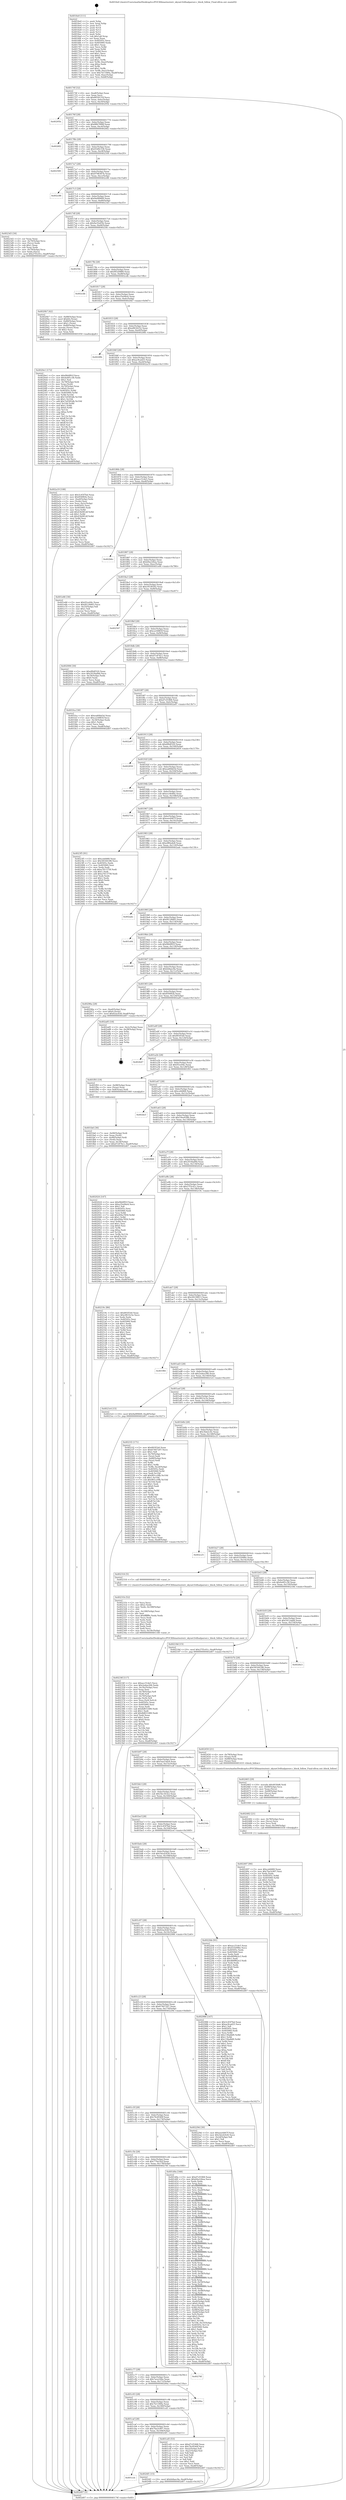 digraph "0x4016e0" {
  label = "0x4016e0 (/mnt/c/Users/mathe/Desktop/tcc/POCII/binaries/extr_skynet3rdlualparser.c_block_follow_Final-ollvm.out::main(0))"
  labelloc = "t"
  node[shape=record]

  Entry [label="",width=0.3,height=0.3,shape=circle,fillcolor=black,style=filled]
  "0x40174f" [label="{
     0x40174f [32]\l
     | [instrs]\l
     &nbsp;&nbsp;0x40174f \<+6\>: mov -0xa8(%rbp),%eax\l
     &nbsp;&nbsp;0x401755 \<+2\>: mov %eax,%ecx\l
     &nbsp;&nbsp;0x401757 \<+6\>: sub $0x8059155f,%ecx\l
     &nbsp;&nbsp;0x40175d \<+6\>: mov %eax,-0xbc(%rbp)\l
     &nbsp;&nbsp;0x401763 \<+6\>: mov %ecx,-0xc0(%rbp)\l
     &nbsp;&nbsp;0x401769 \<+6\>: je 000000000040295b \<main+0x127b\>\l
  }"]
  "0x40295b" [label="{
     0x40295b\l
  }", style=dashed]
  "0x40176f" [label="{
     0x40176f [28]\l
     | [instrs]\l
     &nbsp;&nbsp;0x40176f \<+5\>: jmp 0000000000401774 \<main+0x94\>\l
     &nbsp;&nbsp;0x401774 \<+6\>: mov -0xbc(%rbp),%eax\l
     &nbsp;&nbsp;0x40177a \<+5\>: sub $0x88b7896f,%eax\l
     &nbsp;&nbsp;0x40177f \<+6\>: mov %eax,-0xc4(%rbp)\l
     &nbsp;&nbsp;0x401785 \<+6\>: je 00000000004026f2 \<main+0x1012\>\l
  }"]
  Exit [label="",width=0.3,height=0.3,shape=circle,fillcolor=black,style=filled,peripheries=2]
  "0x4026f2" [label="{
     0x4026f2\l
  }", style=dashed]
  "0x40178b" [label="{
     0x40178b [28]\l
     | [instrs]\l
     &nbsp;&nbsp;0x40178b \<+5\>: jmp 0000000000401790 \<main+0xb0\>\l
     &nbsp;&nbsp;0x401790 \<+6\>: mov -0xbc(%rbp),%eax\l
     &nbsp;&nbsp;0x401796 \<+5\>: sub $0x93d9c536,%eax\l
     &nbsp;&nbsp;0x40179b \<+6\>: mov %eax,-0xc8(%rbp)\l
     &nbsp;&nbsp;0x4017a1 \<+6\>: je 0000000000402500 \<main+0xe20\>\l
  }"]
  "0x401ccb" [label="{
     0x401ccb\l
  }", style=dashed]
  "0x402500" [label="{
     0x402500\l
  }", style=dashed]
  "0x4017a7" [label="{
     0x4017a7 [28]\l
     | [instrs]\l
     &nbsp;&nbsp;0x4017a7 \<+5\>: jmp 00000000004017ac \<main+0xcc\>\l
     &nbsp;&nbsp;0x4017ac \<+6\>: mov -0xbc(%rbp),%eax\l
     &nbsp;&nbsp;0x4017b2 \<+5\>: sub $0x9798367b,%eax\l
     &nbsp;&nbsp;0x4017b7 \<+6\>: mov %eax,-0xcc(%rbp)\l
     &nbsp;&nbsp;0x4017bd \<+6\>: je 0000000000402c88 \<main+0x15a8\>\l
  }"]
  "0x4024f1" [label="{
     0x4024f1 [15]\l
     | [instrs]\l
     &nbsp;&nbsp;0x4024f1 \<+10\>: movl $0xfe8aec9a,-0xa8(%rbp)\l
     &nbsp;&nbsp;0x4024fb \<+5\>: jmp 0000000000402d07 \<main+0x1627\>\l
  }"]
  "0x402c88" [label="{
     0x402c88\l
  }", style=dashed]
  "0x4017c3" [label="{
     0x4017c3 [28]\l
     | [instrs]\l
     &nbsp;&nbsp;0x4017c3 \<+5\>: jmp 00000000004017c8 \<main+0xe8\>\l
     &nbsp;&nbsp;0x4017c8 \<+6\>: mov -0xbc(%rbp),%eax\l
     &nbsp;&nbsp;0x4017ce \<+5\>: sub $0x9a0f0669,%eax\l
     &nbsp;&nbsp;0x4017d3 \<+6\>: mov %eax,-0xd0(%rbp)\l
     &nbsp;&nbsp;0x4017d9 \<+6\>: je 00000000004023d3 \<main+0xcf3\>\l
  }"]
  "0x402497" [label="{
     0x402497 [90]\l
     | [instrs]\l
     &nbsp;&nbsp;0x402497 \<+5\>: mov $0xcebfd68,%eax\l
     &nbsp;&nbsp;0x40249c \<+5\>: mov $0x7ba3c907,%esi\l
     &nbsp;&nbsp;0x4024a1 \<+2\>: xor %edx,%edx\l
     &nbsp;&nbsp;0x4024a3 \<+8\>: mov 0x40505c,%r8d\l
     &nbsp;&nbsp;0x4024ab \<+8\>: mov 0x405060,%r9d\l
     &nbsp;&nbsp;0x4024b3 \<+3\>: sub $0x1,%edx\l
     &nbsp;&nbsp;0x4024b6 \<+3\>: mov %r8d,%r10d\l
     &nbsp;&nbsp;0x4024b9 \<+3\>: add %edx,%r10d\l
     &nbsp;&nbsp;0x4024bc \<+4\>: imul %r10d,%r8d\l
     &nbsp;&nbsp;0x4024c0 \<+4\>: and $0x1,%r8d\l
     &nbsp;&nbsp;0x4024c4 \<+4\>: cmp $0x0,%r8d\l
     &nbsp;&nbsp;0x4024c8 \<+4\>: sete %r11b\l
     &nbsp;&nbsp;0x4024cc \<+4\>: cmp $0xa,%r9d\l
     &nbsp;&nbsp;0x4024d0 \<+3\>: setl %bl\l
     &nbsp;&nbsp;0x4024d3 \<+3\>: mov %r11b,%r14b\l
     &nbsp;&nbsp;0x4024d6 \<+3\>: and %bl,%r14b\l
     &nbsp;&nbsp;0x4024d9 \<+3\>: xor %bl,%r11b\l
     &nbsp;&nbsp;0x4024dc \<+3\>: or %r11b,%r14b\l
     &nbsp;&nbsp;0x4024df \<+4\>: test $0x1,%r14b\l
     &nbsp;&nbsp;0x4024e3 \<+3\>: cmovne %esi,%eax\l
     &nbsp;&nbsp;0x4024e6 \<+6\>: mov %eax,-0xa8(%rbp)\l
     &nbsp;&nbsp;0x4024ec \<+5\>: jmp 0000000000402d07 \<main+0x1627\>\l
  }"]
  "0x4023d3" [label="{
     0x4023d3 [34]\l
     | [instrs]\l
     &nbsp;&nbsp;0x4023d3 \<+2\>: xor %eax,%eax\l
     &nbsp;&nbsp;0x4023d5 \<+4\>: mov -0x70(%rbp),%rcx\l
     &nbsp;&nbsp;0x4023d9 \<+2\>: mov (%rcx),%edx\l
     &nbsp;&nbsp;0x4023db \<+3\>: sub $0x1,%eax\l
     &nbsp;&nbsp;0x4023de \<+2\>: sub %eax,%edx\l
     &nbsp;&nbsp;0x4023e0 \<+4\>: mov -0x70(%rbp),%rcx\l
     &nbsp;&nbsp;0x4023e4 \<+2\>: mov %edx,(%rcx)\l
     &nbsp;&nbsp;0x4023e6 \<+10\>: movl $0x27f3c41c,-0xa8(%rbp)\l
     &nbsp;&nbsp;0x4023f0 \<+5\>: jmp 0000000000402d07 \<main+0x1627\>\l
  }"]
  "0x4017df" [label="{
     0x4017df [28]\l
     | [instrs]\l
     &nbsp;&nbsp;0x4017df \<+5\>: jmp 00000000004017e4 \<main+0x104\>\l
     &nbsp;&nbsp;0x4017e4 \<+6\>: mov -0xbc(%rbp),%eax\l
     &nbsp;&nbsp;0x4017ea \<+5\>: sub $0x9a35e05b,%eax\l
     &nbsp;&nbsp;0x4017ef \<+6\>: mov %eax,-0xd4(%rbp)\l
     &nbsp;&nbsp;0x4017f5 \<+6\>: je 00000000004025fe \<main+0xf1e\>\l
  }"]
  "0x402482" [label="{
     0x402482 [21]\l
     | [instrs]\l
     &nbsp;&nbsp;0x402482 \<+4\>: mov -0x78(%rbp),%rcx\l
     &nbsp;&nbsp;0x402486 \<+3\>: mov (%rcx),%rcx\l
     &nbsp;&nbsp;0x402489 \<+3\>: mov %rcx,%rdi\l
     &nbsp;&nbsp;0x40248c \<+6\>: mov %eax,-0x190(%rbp)\l
     &nbsp;&nbsp;0x402492 \<+5\>: call 0000000000401030 \<free@plt\>\l
     | [calls]\l
     &nbsp;&nbsp;0x401030 \{1\} (unknown)\l
  }"]
  "0x4025fe" [label="{
     0x4025fe\l
  }", style=dashed]
  "0x4017fb" [label="{
     0x4017fb [28]\l
     | [instrs]\l
     &nbsp;&nbsp;0x4017fb \<+5\>: jmp 0000000000401800 \<main+0x120\>\l
     &nbsp;&nbsp;0x401800 \<+6\>: mov -0xbc(%rbp),%eax\l
     &nbsp;&nbsp;0x401806 \<+5\>: sub $0x9f320889,%eax\l
     &nbsp;&nbsp;0x40180b \<+6\>: mov %eax,-0xd8(%rbp)\l
     &nbsp;&nbsp;0x401811 \<+6\>: je 0000000000402cdb \<main+0x15fb\>\l
  }"]
  "0x402465" [label="{
     0x402465 [29]\l
     | [instrs]\l
     &nbsp;&nbsp;0x402465 \<+10\>: movabs $0x4030d6,%rdi\l
     &nbsp;&nbsp;0x40246f \<+4\>: mov -0x68(%rbp),%rcx\l
     &nbsp;&nbsp;0x402473 \<+2\>: mov %eax,(%rcx)\l
     &nbsp;&nbsp;0x402475 \<+4\>: mov -0x68(%rbp),%rcx\l
     &nbsp;&nbsp;0x402479 \<+2\>: mov (%rcx),%esi\l
     &nbsp;&nbsp;0x40247b \<+2\>: mov $0x0,%al\l
     &nbsp;&nbsp;0x40247d \<+5\>: call 0000000000401040 \<printf@plt\>\l
     | [calls]\l
     &nbsp;&nbsp;0x401040 \{1\} (unknown)\l
  }"]
  "0x402cdb" [label="{
     0x402cdb\l
  }", style=dashed]
  "0x401817" [label="{
     0x401817 [28]\l
     | [instrs]\l
     &nbsp;&nbsp;0x401817 \<+5\>: jmp 000000000040181c \<main+0x13c\>\l
     &nbsp;&nbsp;0x40181c \<+6\>: mov -0xbc(%rbp),%eax\l
     &nbsp;&nbsp;0x401822 \<+5\>: sub $0xa35e94e4,%eax\l
     &nbsp;&nbsp;0x401827 \<+6\>: mov %eax,-0xdc(%rbp)\l
     &nbsp;&nbsp;0x40182d \<+6\>: je 00000000004020b7 \<main+0x9d7\>\l
  }"]
  "0x40234f" [label="{
     0x40234f [117]\l
     | [instrs]\l
     &nbsp;&nbsp;0x40234f \<+5\>: mov $0xacc51de5,%ecx\l
     &nbsp;&nbsp;0x402354 \<+5\>: mov $0x2edea306,%edx\l
     &nbsp;&nbsp;0x402359 \<+6\>: mov -0x18c(%rbp),%esi\l
     &nbsp;&nbsp;0x40235f \<+3\>: imul %eax,%esi\l
     &nbsp;&nbsp;0x402362 \<+4\>: mov -0x78(%rbp),%r8\l
     &nbsp;&nbsp;0x402366 \<+3\>: mov (%r8),%r8\l
     &nbsp;&nbsp;0x402369 \<+4\>: mov -0x70(%rbp),%r9\l
     &nbsp;&nbsp;0x40236d \<+3\>: movslq (%r9),%r9\l
     &nbsp;&nbsp;0x402370 \<+4\>: mov %esi,(%r8,%r9,4)\l
     &nbsp;&nbsp;0x402374 \<+7\>: mov 0x40505c,%eax\l
     &nbsp;&nbsp;0x40237b \<+7\>: mov 0x405060,%esi\l
     &nbsp;&nbsp;0x402382 \<+2\>: mov %eax,%edi\l
     &nbsp;&nbsp;0x402384 \<+6\>: sub $0x8d831480,%edi\l
     &nbsp;&nbsp;0x40238a \<+3\>: sub $0x1,%edi\l
     &nbsp;&nbsp;0x40238d \<+6\>: add $0x8d831480,%edi\l
     &nbsp;&nbsp;0x402393 \<+3\>: imul %edi,%eax\l
     &nbsp;&nbsp;0x402396 \<+3\>: and $0x1,%eax\l
     &nbsp;&nbsp;0x402399 \<+3\>: cmp $0x0,%eax\l
     &nbsp;&nbsp;0x40239c \<+4\>: sete %r10b\l
     &nbsp;&nbsp;0x4023a0 \<+3\>: cmp $0xa,%esi\l
     &nbsp;&nbsp;0x4023a3 \<+4\>: setl %r11b\l
     &nbsp;&nbsp;0x4023a7 \<+3\>: mov %r10b,%bl\l
     &nbsp;&nbsp;0x4023aa \<+3\>: and %r11b,%bl\l
     &nbsp;&nbsp;0x4023ad \<+3\>: xor %r11b,%r10b\l
     &nbsp;&nbsp;0x4023b0 \<+3\>: or %r10b,%bl\l
     &nbsp;&nbsp;0x4023b3 \<+3\>: test $0x1,%bl\l
     &nbsp;&nbsp;0x4023b6 \<+3\>: cmovne %edx,%ecx\l
     &nbsp;&nbsp;0x4023b9 \<+6\>: mov %ecx,-0xa8(%rbp)\l
     &nbsp;&nbsp;0x4023bf \<+5\>: jmp 0000000000402d07 \<main+0x1627\>\l
  }"]
  "0x4020b7" [label="{
     0x4020b7 [42]\l
     | [instrs]\l
     &nbsp;&nbsp;0x4020b7 \<+7\>: mov -0x88(%rbp),%rax\l
     &nbsp;&nbsp;0x4020be \<+6\>: movl $0x64,(%rax)\l
     &nbsp;&nbsp;0x4020c4 \<+4\>: mov -0x80(%rbp),%rax\l
     &nbsp;&nbsp;0x4020c8 \<+6\>: movl $0x1,(%rax)\l
     &nbsp;&nbsp;0x4020ce \<+4\>: mov -0x80(%rbp),%rax\l
     &nbsp;&nbsp;0x4020d2 \<+3\>: movslq (%rax),%rax\l
     &nbsp;&nbsp;0x4020d5 \<+4\>: shl $0x2,%rax\l
     &nbsp;&nbsp;0x4020d9 \<+3\>: mov %rax,%rdi\l
     &nbsp;&nbsp;0x4020dc \<+5\>: call 0000000000401050 \<malloc@plt\>\l
     | [calls]\l
     &nbsp;&nbsp;0x401050 \{1\} (unknown)\l
  }"]
  "0x401833" [label="{
     0x401833 [28]\l
     | [instrs]\l
     &nbsp;&nbsp;0x401833 \<+5\>: jmp 0000000000401838 \<main+0x158\>\l
     &nbsp;&nbsp;0x401838 \<+6\>: mov -0xbc(%rbp),%eax\l
     &nbsp;&nbsp;0x40183e \<+5\>: sub $0xa9634252,%eax\l
     &nbsp;&nbsp;0x401843 \<+6\>: mov %eax,-0xe0(%rbp)\l
     &nbsp;&nbsp;0x401849 \<+6\>: je 00000000004028fb \<main+0x121b\>\l
  }"]
  "0x40231b" [label="{
     0x40231b [52]\l
     | [instrs]\l
     &nbsp;&nbsp;0x40231b \<+2\>: xor %ecx,%ecx\l
     &nbsp;&nbsp;0x40231d \<+5\>: mov $0x2,%edx\l
     &nbsp;&nbsp;0x402322 \<+6\>: mov %edx,-0x188(%rbp)\l
     &nbsp;&nbsp;0x402328 \<+1\>: cltd\l
     &nbsp;&nbsp;0x402329 \<+6\>: mov -0x188(%rbp),%esi\l
     &nbsp;&nbsp;0x40232f \<+2\>: idiv %esi\l
     &nbsp;&nbsp;0x402331 \<+6\>: imul $0xfffffffe,%edx,%edx\l
     &nbsp;&nbsp;0x402337 \<+2\>: mov %ecx,%edi\l
     &nbsp;&nbsp;0x402339 \<+2\>: sub %edx,%edi\l
     &nbsp;&nbsp;0x40233b \<+2\>: mov %ecx,%edx\l
     &nbsp;&nbsp;0x40233d \<+3\>: sub $0x1,%edx\l
     &nbsp;&nbsp;0x402340 \<+2\>: add %edx,%edi\l
     &nbsp;&nbsp;0x402342 \<+2\>: sub %edi,%ecx\l
     &nbsp;&nbsp;0x402344 \<+6\>: mov %ecx,-0x18c(%rbp)\l
     &nbsp;&nbsp;0x40234a \<+5\>: call 0000000000401160 \<next_i\>\l
     | [calls]\l
     &nbsp;&nbsp;0x401160 \{1\} (/mnt/c/Users/mathe/Desktop/tcc/POCII/binaries/extr_skynet3rdlualparser.c_block_follow_Final-ollvm.out::next_i)\l
  }"]
  "0x4028fb" [label="{
     0x4028fb\l
  }", style=dashed]
  "0x40184f" [label="{
     0x40184f [28]\l
     | [instrs]\l
     &nbsp;&nbsp;0x40184f \<+5\>: jmp 0000000000401854 \<main+0x174\>\l
     &nbsp;&nbsp;0x401854 \<+6\>: mov -0xbc(%rbp),%eax\l
     &nbsp;&nbsp;0x40185a \<+5\>: sub $0xac9cad25,%eax\l
     &nbsp;&nbsp;0x40185f \<+6\>: mov %eax,-0xe4(%rbp)\l
     &nbsp;&nbsp;0x401865 \<+6\>: je 0000000000402a19 \<main+0x1339\>\l
  }"]
  "0x4020e1" [label="{
     0x4020e1 [172]\l
     | [instrs]\l
     &nbsp;&nbsp;0x4020e1 \<+5\>: mov $0xf4b0f91f,%ecx\l
     &nbsp;&nbsp;0x4020e6 \<+5\>: mov $0x4e6f1c58,%edx\l
     &nbsp;&nbsp;0x4020eb \<+3\>: mov $0x1,%sil\l
     &nbsp;&nbsp;0x4020ee \<+4\>: mov -0x78(%rbp),%rdi\l
     &nbsp;&nbsp;0x4020f2 \<+3\>: mov %rax,(%rdi)\l
     &nbsp;&nbsp;0x4020f5 \<+4\>: mov -0x70(%rbp),%rax\l
     &nbsp;&nbsp;0x4020f9 \<+6\>: movl $0x0,(%rax)\l
     &nbsp;&nbsp;0x4020ff \<+8\>: mov 0x40505c,%r8d\l
     &nbsp;&nbsp;0x402107 \<+8\>: mov 0x405060,%r9d\l
     &nbsp;&nbsp;0x40210f \<+3\>: mov %r8d,%r10d\l
     &nbsp;&nbsp;0x402112 \<+7\>: sub $0x7e0585db,%r10d\l
     &nbsp;&nbsp;0x402119 \<+4\>: sub $0x1,%r10d\l
     &nbsp;&nbsp;0x40211d \<+7\>: add $0x7e0585db,%r10d\l
     &nbsp;&nbsp;0x402124 \<+4\>: imul %r10d,%r8d\l
     &nbsp;&nbsp;0x402128 \<+4\>: and $0x1,%r8d\l
     &nbsp;&nbsp;0x40212c \<+4\>: cmp $0x0,%r8d\l
     &nbsp;&nbsp;0x402130 \<+4\>: sete %r11b\l
     &nbsp;&nbsp;0x402134 \<+4\>: cmp $0xa,%r9d\l
     &nbsp;&nbsp;0x402138 \<+3\>: setl %bl\l
     &nbsp;&nbsp;0x40213b \<+3\>: mov %r11b,%r14b\l
     &nbsp;&nbsp;0x40213e \<+4\>: xor $0xff,%r14b\l
     &nbsp;&nbsp;0x402142 \<+3\>: mov %bl,%r15b\l
     &nbsp;&nbsp;0x402145 \<+4\>: xor $0xff,%r15b\l
     &nbsp;&nbsp;0x402149 \<+4\>: xor $0x0,%sil\l
     &nbsp;&nbsp;0x40214d \<+3\>: mov %r14b,%r12b\l
     &nbsp;&nbsp;0x402150 \<+4\>: and $0x0,%r12b\l
     &nbsp;&nbsp;0x402154 \<+3\>: and %sil,%r11b\l
     &nbsp;&nbsp;0x402157 \<+3\>: mov %r15b,%r13b\l
     &nbsp;&nbsp;0x40215a \<+4\>: and $0x0,%r13b\l
     &nbsp;&nbsp;0x40215e \<+3\>: and %sil,%bl\l
     &nbsp;&nbsp;0x402161 \<+3\>: or %r11b,%r12b\l
     &nbsp;&nbsp;0x402164 \<+3\>: or %bl,%r13b\l
     &nbsp;&nbsp;0x402167 \<+3\>: xor %r13b,%r12b\l
     &nbsp;&nbsp;0x40216a \<+3\>: or %r15b,%r14b\l
     &nbsp;&nbsp;0x40216d \<+4\>: xor $0xff,%r14b\l
     &nbsp;&nbsp;0x402171 \<+4\>: or $0x0,%sil\l
     &nbsp;&nbsp;0x402175 \<+3\>: and %sil,%r14b\l
     &nbsp;&nbsp;0x402178 \<+3\>: or %r14b,%r12b\l
     &nbsp;&nbsp;0x40217b \<+4\>: test $0x1,%r12b\l
     &nbsp;&nbsp;0x40217f \<+3\>: cmovne %edx,%ecx\l
     &nbsp;&nbsp;0x402182 \<+6\>: mov %ecx,-0xa8(%rbp)\l
     &nbsp;&nbsp;0x402188 \<+5\>: jmp 0000000000402d07 \<main+0x1627\>\l
  }"]
  "0x402a19" [label="{
     0x402a19 [108]\l
     | [instrs]\l
     &nbsp;&nbsp;0x402a19 \<+5\>: mov $0x5c45f7bd,%eax\l
     &nbsp;&nbsp;0x402a1e \<+5\>: mov $0x8569f2b,%ecx\l
     &nbsp;&nbsp;0x402a23 \<+7\>: mov -0xa0(%rbp),%rdx\l
     &nbsp;&nbsp;0x402a2a \<+2\>: mov (%rdx),%esi\l
     &nbsp;&nbsp;0x402a2c \<+3\>: mov %esi,-0x2c(%rbp)\l
     &nbsp;&nbsp;0x402a2f \<+7\>: mov 0x40505c,%esi\l
     &nbsp;&nbsp;0x402a36 \<+7\>: mov 0x405060,%edi\l
     &nbsp;&nbsp;0x402a3d \<+3\>: mov %esi,%r8d\l
     &nbsp;&nbsp;0x402a40 \<+7\>: add $0x43b081df,%r8d\l
     &nbsp;&nbsp;0x402a47 \<+4\>: sub $0x1,%r8d\l
     &nbsp;&nbsp;0x402a4b \<+7\>: sub $0x43b081df,%r8d\l
     &nbsp;&nbsp;0x402a52 \<+4\>: imul %r8d,%esi\l
     &nbsp;&nbsp;0x402a56 \<+3\>: and $0x1,%esi\l
     &nbsp;&nbsp;0x402a59 \<+3\>: cmp $0x0,%esi\l
     &nbsp;&nbsp;0x402a5c \<+4\>: sete %r9b\l
     &nbsp;&nbsp;0x402a60 \<+3\>: cmp $0xa,%edi\l
     &nbsp;&nbsp;0x402a63 \<+4\>: setl %r10b\l
     &nbsp;&nbsp;0x402a67 \<+3\>: mov %r9b,%r11b\l
     &nbsp;&nbsp;0x402a6a \<+3\>: and %r10b,%r11b\l
     &nbsp;&nbsp;0x402a6d \<+3\>: xor %r10b,%r9b\l
     &nbsp;&nbsp;0x402a70 \<+3\>: or %r9b,%r11b\l
     &nbsp;&nbsp;0x402a73 \<+4\>: test $0x1,%r11b\l
     &nbsp;&nbsp;0x402a77 \<+3\>: cmovne %ecx,%eax\l
     &nbsp;&nbsp;0x402a7a \<+6\>: mov %eax,-0xa8(%rbp)\l
     &nbsp;&nbsp;0x402a80 \<+5\>: jmp 0000000000402d07 \<main+0x1627\>\l
  }"]
  "0x40186b" [label="{
     0x40186b [28]\l
     | [instrs]\l
     &nbsp;&nbsp;0x40186b \<+5\>: jmp 0000000000401870 \<main+0x190\>\l
     &nbsp;&nbsp;0x401870 \<+6\>: mov -0xbc(%rbp),%eax\l
     &nbsp;&nbsp;0x401876 \<+5\>: sub $0xacc51de5,%eax\l
     &nbsp;&nbsp;0x40187b \<+6\>: mov %eax,-0xe8(%rbp)\l
     &nbsp;&nbsp;0x401881 \<+6\>: je 0000000000402b6c \<main+0x148c\>\l
  }"]
  "0x401fa6" [label="{
     0x401fa6 [36]\l
     | [instrs]\l
     &nbsp;&nbsp;0x401fa6 \<+7\>: mov -0x90(%rbp),%rdi\l
     &nbsp;&nbsp;0x401fad \<+2\>: mov %eax,(%rdi)\l
     &nbsp;&nbsp;0x401faf \<+7\>: mov -0x90(%rbp),%rdi\l
     &nbsp;&nbsp;0x401fb6 \<+2\>: mov (%rdi),%eax\l
     &nbsp;&nbsp;0x401fb8 \<+3\>: mov %eax,-0x34(%rbp)\l
     &nbsp;&nbsp;0x401fbb \<+10\>: movl $0xd7c874c1,-0xa8(%rbp)\l
     &nbsp;&nbsp;0x401fc5 \<+5\>: jmp 0000000000402d07 \<main+0x1627\>\l
  }"]
  "0x402b6c" [label="{
     0x402b6c\l
  }", style=dashed]
  "0x401887" [label="{
     0x401887 [28]\l
     | [instrs]\l
     &nbsp;&nbsp;0x401887 \<+5\>: jmp 000000000040188c \<main+0x1ac\>\l
     &nbsp;&nbsp;0x40188c \<+6\>: mov -0xbc(%rbp),%eax\l
     &nbsp;&nbsp;0x401892 \<+5\>: sub $0xb9a226ea,%eax\l
     &nbsp;&nbsp;0x401897 \<+6\>: mov %eax,-0xec(%rbp)\l
     &nbsp;&nbsp;0x40189d \<+6\>: je 0000000000401e66 \<main+0x786\>\l
  }"]
  "0x4016e0" [label="{
     0x4016e0 [111]\l
     | [instrs]\l
     &nbsp;&nbsp;0x4016e0 \<+1\>: push %rbp\l
     &nbsp;&nbsp;0x4016e1 \<+3\>: mov %rsp,%rbp\l
     &nbsp;&nbsp;0x4016e4 \<+2\>: push %r15\l
     &nbsp;&nbsp;0x4016e6 \<+2\>: push %r14\l
     &nbsp;&nbsp;0x4016e8 \<+2\>: push %r13\l
     &nbsp;&nbsp;0x4016ea \<+2\>: push %r12\l
     &nbsp;&nbsp;0x4016ec \<+1\>: push %rbx\l
     &nbsp;&nbsp;0x4016ed \<+7\>: sub $0x1a8,%rsp\l
     &nbsp;&nbsp;0x4016f4 \<+2\>: xor %eax,%eax\l
     &nbsp;&nbsp;0x4016f6 \<+7\>: mov 0x40505c,%ecx\l
     &nbsp;&nbsp;0x4016fd \<+7\>: mov 0x405060,%edx\l
     &nbsp;&nbsp;0x401704 \<+3\>: sub $0x1,%eax\l
     &nbsp;&nbsp;0x401707 \<+3\>: mov %ecx,%r8d\l
     &nbsp;&nbsp;0x40170a \<+3\>: add %eax,%r8d\l
     &nbsp;&nbsp;0x40170d \<+4\>: imul %r8d,%ecx\l
     &nbsp;&nbsp;0x401711 \<+3\>: and $0x1,%ecx\l
     &nbsp;&nbsp;0x401714 \<+3\>: cmp $0x0,%ecx\l
     &nbsp;&nbsp;0x401717 \<+4\>: sete %r9b\l
     &nbsp;&nbsp;0x40171b \<+4\>: and $0x1,%r9b\l
     &nbsp;&nbsp;0x40171f \<+7\>: mov %r9b,-0xa2(%rbp)\l
     &nbsp;&nbsp;0x401726 \<+3\>: cmp $0xa,%edx\l
     &nbsp;&nbsp;0x401729 \<+4\>: setl %r9b\l
     &nbsp;&nbsp;0x40172d \<+4\>: and $0x1,%r9b\l
     &nbsp;&nbsp;0x401731 \<+7\>: mov %r9b,-0xa1(%rbp)\l
     &nbsp;&nbsp;0x401738 \<+10\>: movl $0x7b11f49a,-0xa8(%rbp)\l
     &nbsp;&nbsp;0x401742 \<+6\>: mov %edi,-0xac(%rbp)\l
     &nbsp;&nbsp;0x401748 \<+7\>: mov %rsi,-0xb8(%rbp)\l
  }"]
  "0x401e66" [label="{
     0x401e66 [30]\l
     | [instrs]\l
     &nbsp;&nbsp;0x401e66 \<+5\>: mov $0x93ce04c,%eax\l
     &nbsp;&nbsp;0x401e6b \<+5\>: mov $0xf4128483,%ecx\l
     &nbsp;&nbsp;0x401e70 \<+3\>: mov -0x35(%rbp),%dl\l
     &nbsp;&nbsp;0x401e73 \<+3\>: test $0x1,%dl\l
     &nbsp;&nbsp;0x401e76 \<+3\>: cmovne %ecx,%eax\l
     &nbsp;&nbsp;0x401e79 \<+6\>: mov %eax,-0xa8(%rbp)\l
     &nbsp;&nbsp;0x401e7f \<+5\>: jmp 0000000000402d07 \<main+0x1627\>\l
  }"]
  "0x4018a3" [label="{
     0x4018a3 [28]\l
     | [instrs]\l
     &nbsp;&nbsp;0x4018a3 \<+5\>: jmp 00000000004018a8 \<main+0x1c8\>\l
     &nbsp;&nbsp;0x4018a8 \<+6\>: mov -0xbc(%rbp),%eax\l
     &nbsp;&nbsp;0x4018ae \<+5\>: sub $0xc9536592,%eax\l
     &nbsp;&nbsp;0x4018b3 \<+6\>: mov %eax,-0xf0(%rbp)\l
     &nbsp;&nbsp;0x4018b9 \<+6\>: je 0000000000402547 \<main+0xe67\>\l
  }"]
  "0x402d07" [label="{
     0x402d07 [5]\l
     | [instrs]\l
     &nbsp;&nbsp;0x402d07 \<+5\>: jmp 000000000040174f \<main+0x6f\>\l
  }"]
  "0x402547" [label="{
     0x402547\l
  }", style=dashed]
  "0x4018bf" [label="{
     0x4018bf [28]\l
     | [instrs]\l
     &nbsp;&nbsp;0x4018bf \<+5\>: jmp 00000000004018c4 \<main+0x1e4\>\l
     &nbsp;&nbsp;0x4018c4 \<+6\>: mov -0xbc(%rbp),%eax\l
     &nbsp;&nbsp;0x4018ca \<+5\>: sub $0xca16883f,%eax\l
     &nbsp;&nbsp;0x4018cf \<+6\>: mov %eax,-0xf4(%rbp)\l
     &nbsp;&nbsp;0x4018d5 \<+6\>: je 0000000000402006 \<main+0x926\>\l
  }"]
  "0x401caf" [label="{
     0x401caf [28]\l
     | [instrs]\l
     &nbsp;&nbsp;0x401caf \<+5\>: jmp 0000000000401cb4 \<main+0x5d4\>\l
     &nbsp;&nbsp;0x401cb4 \<+6\>: mov -0xbc(%rbp),%eax\l
     &nbsp;&nbsp;0x401cba \<+5\>: sub $0x7ba3c907,%eax\l
     &nbsp;&nbsp;0x401cbf \<+6\>: mov %eax,-0x184(%rbp)\l
     &nbsp;&nbsp;0x401cc5 \<+6\>: je 00000000004024f1 \<main+0xe11\>\l
  }"]
  "0x402006" [label="{
     0x402006 [30]\l
     | [instrs]\l
     &nbsp;&nbsp;0x402006 \<+5\>: mov $0xdf4df320,%eax\l
     &nbsp;&nbsp;0x40200b \<+5\>: mov $0x2018ad9d,%ecx\l
     &nbsp;&nbsp;0x402010 \<+3\>: mov -0x34(%rbp),%edx\l
     &nbsp;&nbsp;0x402013 \<+3\>: cmp $0x0,%edx\l
     &nbsp;&nbsp;0x402016 \<+3\>: cmove %ecx,%eax\l
     &nbsp;&nbsp;0x402019 \<+6\>: mov %eax,-0xa8(%rbp)\l
     &nbsp;&nbsp;0x40201f \<+5\>: jmp 0000000000402d07 \<main+0x1627\>\l
  }"]
  "0x4018db" [label="{
     0x4018db [28]\l
     | [instrs]\l
     &nbsp;&nbsp;0x4018db \<+5\>: jmp 00000000004018e0 \<main+0x200\>\l
     &nbsp;&nbsp;0x4018e0 \<+6\>: mov -0xbc(%rbp),%eax\l
     &nbsp;&nbsp;0x4018e6 \<+5\>: sub $0xd7c874c1,%eax\l
     &nbsp;&nbsp;0x4018eb \<+6\>: mov %eax,-0xf8(%rbp)\l
     &nbsp;&nbsp;0x4018f1 \<+6\>: je 0000000000401fca \<main+0x8ea\>\l
  }"]
  "0x401cd5" [label="{
     0x401cd5 [53]\l
     | [instrs]\l
     &nbsp;&nbsp;0x401cd5 \<+5\>: mov $0xd7cf1068,%eax\l
     &nbsp;&nbsp;0x401cda \<+5\>: mov $0x76c8540f,%ecx\l
     &nbsp;&nbsp;0x401cdf \<+6\>: mov -0xa2(%rbp),%dl\l
     &nbsp;&nbsp;0x401ce5 \<+7\>: mov -0xa1(%rbp),%sil\l
     &nbsp;&nbsp;0x401cec \<+3\>: mov %dl,%dil\l
     &nbsp;&nbsp;0x401cef \<+3\>: and %sil,%dil\l
     &nbsp;&nbsp;0x401cf2 \<+3\>: xor %sil,%dl\l
     &nbsp;&nbsp;0x401cf5 \<+3\>: or %dl,%dil\l
     &nbsp;&nbsp;0x401cf8 \<+4\>: test $0x1,%dil\l
     &nbsp;&nbsp;0x401cfc \<+3\>: cmovne %ecx,%eax\l
     &nbsp;&nbsp;0x401cff \<+6\>: mov %eax,-0xa8(%rbp)\l
     &nbsp;&nbsp;0x401d05 \<+5\>: jmp 0000000000402d07 \<main+0x1627\>\l
  }"]
  "0x401fca" [label="{
     0x401fca [30]\l
     | [instrs]\l
     &nbsp;&nbsp;0x401fca \<+5\>: mov $0xea60bb5d,%eax\l
     &nbsp;&nbsp;0x401fcf \<+5\>: mov $0xca16883f,%ecx\l
     &nbsp;&nbsp;0x401fd4 \<+3\>: mov -0x34(%rbp),%edx\l
     &nbsp;&nbsp;0x401fd7 \<+3\>: cmp $0x1,%edx\l
     &nbsp;&nbsp;0x401fda \<+3\>: cmovl %ecx,%eax\l
     &nbsp;&nbsp;0x401fdd \<+6\>: mov %eax,-0xa8(%rbp)\l
     &nbsp;&nbsp;0x401fe3 \<+5\>: jmp 0000000000402d07 \<main+0x1627\>\l
  }"]
  "0x4018f7" [label="{
     0x4018f7 [28]\l
     | [instrs]\l
     &nbsp;&nbsp;0x4018f7 \<+5\>: jmp 00000000004018fc \<main+0x21c\>\l
     &nbsp;&nbsp;0x4018fc \<+6\>: mov -0xbc(%rbp),%eax\l
     &nbsp;&nbsp;0x401902 \<+5\>: sub $0xd7cf1068,%eax\l
     &nbsp;&nbsp;0x401907 \<+6\>: mov %eax,-0xfc(%rbp)\l
     &nbsp;&nbsp;0x40190d \<+6\>: je 0000000000402a97 \<main+0x13b7\>\l
  }"]
  "0x401c93" [label="{
     0x401c93 [28]\l
     | [instrs]\l
     &nbsp;&nbsp;0x401c93 \<+5\>: jmp 0000000000401c98 \<main+0x5b8\>\l
     &nbsp;&nbsp;0x401c98 \<+6\>: mov -0xbc(%rbp),%eax\l
     &nbsp;&nbsp;0x401c9e \<+5\>: sub $0x7b11f49a,%eax\l
     &nbsp;&nbsp;0x401ca3 \<+6\>: mov %eax,-0x180(%rbp)\l
     &nbsp;&nbsp;0x401ca9 \<+6\>: je 0000000000401cd5 \<main+0x5f5\>\l
  }"]
  "0x402a97" [label="{
     0x402a97\l
  }", style=dashed]
  "0x401913" [label="{
     0x401913 [28]\l
     | [instrs]\l
     &nbsp;&nbsp;0x401913 \<+5\>: jmp 0000000000401918 \<main+0x238\>\l
     &nbsp;&nbsp;0x401918 \<+6\>: mov -0xbc(%rbp),%eax\l
     &nbsp;&nbsp;0x40191e \<+5\>: sub $0xdf4df320,%eax\l
     &nbsp;&nbsp;0x401923 \<+6\>: mov %eax,-0x100(%rbp)\l
     &nbsp;&nbsp;0x401929 \<+6\>: je 0000000000402859 \<main+0x1179\>\l
  }"]
  "0x40284a" [label="{
     0x40284a\l
  }", style=dashed]
  "0x402859" [label="{
     0x402859\l
  }", style=dashed]
  "0x40192f" [label="{
     0x40192f [28]\l
     | [instrs]\l
     &nbsp;&nbsp;0x40192f \<+5\>: jmp 0000000000401934 \<main+0x254\>\l
     &nbsp;&nbsp;0x401934 \<+6\>: mov -0xbc(%rbp),%eax\l
     &nbsp;&nbsp;0x40193a \<+5\>: sub $0xea60bb5d,%eax\l
     &nbsp;&nbsp;0x40193f \<+6\>: mov %eax,-0x104(%rbp)\l
     &nbsp;&nbsp;0x401945 \<+6\>: je 0000000000401fe8 \<main+0x908\>\l
  }"]
  "0x401c77" [label="{
     0x401c77 [28]\l
     | [instrs]\l
     &nbsp;&nbsp;0x401c77 \<+5\>: jmp 0000000000401c7c \<main+0x59c\>\l
     &nbsp;&nbsp;0x401c7c \<+6\>: mov -0xbc(%rbp),%eax\l
     &nbsp;&nbsp;0x401c82 \<+5\>: sub $0x7aca164a,%eax\l
     &nbsp;&nbsp;0x401c87 \<+6\>: mov %eax,-0x17c(%rbp)\l
     &nbsp;&nbsp;0x401c8d \<+6\>: je 000000000040284a \<main+0x116a\>\l
  }"]
  "0x401fe8" [label="{
     0x401fe8\l
  }", style=dashed]
  "0x40194b" [label="{
     0x40194b [28]\l
     | [instrs]\l
     &nbsp;&nbsp;0x40194b \<+5\>: jmp 0000000000401950 \<main+0x270\>\l
     &nbsp;&nbsp;0x401950 \<+6\>: mov -0xbc(%rbp),%eax\l
     &nbsp;&nbsp;0x401956 \<+5\>: sub $0xecc9e84e,%eax\l
     &nbsp;&nbsp;0x40195b \<+6\>: mov %eax,-0x108(%rbp)\l
     &nbsp;&nbsp;0x401961 \<+6\>: je 0000000000402714 \<main+0x1034\>\l
  }"]
  "0x40276f" [label="{
     0x40276f\l
  }", style=dashed]
  "0x402714" [label="{
     0x402714\l
  }", style=dashed]
  "0x401967" [label="{
     0x401967 [28]\l
     | [instrs]\l
     &nbsp;&nbsp;0x401967 \<+5\>: jmp 000000000040196c \<main+0x28c\>\l
     &nbsp;&nbsp;0x40196c \<+6\>: mov -0xbc(%rbp),%eax\l
     &nbsp;&nbsp;0x401972 \<+5\>: sub $0xeee4467f,%eax\l
     &nbsp;&nbsp;0x401977 \<+6\>: mov %eax,-0x10c(%rbp)\l
     &nbsp;&nbsp;0x40197d \<+6\>: je 00000000004023f5 \<main+0xd15\>\l
  }"]
  "0x401c5b" [label="{
     0x401c5b [28]\l
     | [instrs]\l
     &nbsp;&nbsp;0x401c5b \<+5\>: jmp 0000000000401c60 \<main+0x580\>\l
     &nbsp;&nbsp;0x401c60 \<+6\>: mov -0xbc(%rbp),%eax\l
     &nbsp;&nbsp;0x401c66 \<+5\>: sub $0x770a19cf,%eax\l
     &nbsp;&nbsp;0x401c6b \<+6\>: mov %eax,-0x178(%rbp)\l
     &nbsp;&nbsp;0x401c71 \<+6\>: je 000000000040276f \<main+0x108f\>\l
  }"]
  "0x4023f5" [label="{
     0x4023f5 [91]\l
     | [instrs]\l
     &nbsp;&nbsp;0x4023f5 \<+5\>: mov $0xcebfd68,%eax\l
     &nbsp;&nbsp;0x4023fa \<+5\>: mov $0x58164188,%ecx\l
     &nbsp;&nbsp;0x4023ff \<+7\>: mov 0x40505c,%edx\l
     &nbsp;&nbsp;0x402406 \<+7\>: mov 0x405060,%esi\l
     &nbsp;&nbsp;0x40240d \<+2\>: mov %edx,%edi\l
     &nbsp;&nbsp;0x40240f \<+6\>: sub $0xa7613758,%edi\l
     &nbsp;&nbsp;0x402415 \<+3\>: sub $0x1,%edi\l
     &nbsp;&nbsp;0x402418 \<+6\>: add $0xa7613758,%edi\l
     &nbsp;&nbsp;0x40241e \<+3\>: imul %edi,%edx\l
     &nbsp;&nbsp;0x402421 \<+3\>: and $0x1,%edx\l
     &nbsp;&nbsp;0x402424 \<+3\>: cmp $0x0,%edx\l
     &nbsp;&nbsp;0x402427 \<+4\>: sete %r8b\l
     &nbsp;&nbsp;0x40242b \<+3\>: cmp $0xa,%esi\l
     &nbsp;&nbsp;0x40242e \<+4\>: setl %r9b\l
     &nbsp;&nbsp;0x402432 \<+3\>: mov %r8b,%r10b\l
     &nbsp;&nbsp;0x402435 \<+3\>: and %r9b,%r10b\l
     &nbsp;&nbsp;0x402438 \<+3\>: xor %r9b,%r8b\l
     &nbsp;&nbsp;0x40243b \<+3\>: or %r8b,%r10b\l
     &nbsp;&nbsp;0x40243e \<+4\>: test $0x1,%r10b\l
     &nbsp;&nbsp;0x402442 \<+3\>: cmovne %ecx,%eax\l
     &nbsp;&nbsp;0x402445 \<+6\>: mov %eax,-0xa8(%rbp)\l
     &nbsp;&nbsp;0x40244b \<+5\>: jmp 0000000000402d07 \<main+0x1627\>\l
  }"]
  "0x401983" [label="{
     0x401983 [28]\l
     | [instrs]\l
     &nbsp;&nbsp;0x401983 \<+5\>: jmp 0000000000401988 \<main+0x2a8\>\l
     &nbsp;&nbsp;0x401988 \<+6\>: mov -0xbc(%rbp),%eax\l
     &nbsp;&nbsp;0x40198e \<+5\>: sub $0xef80a4e8,%eax\l
     &nbsp;&nbsp;0x401993 \<+6\>: mov %eax,-0x110(%rbp)\l
     &nbsp;&nbsp;0x401999 \<+6\>: je 0000000000402adc \<main+0x13fc\>\l
  }"]
  "0x401d0a" [label="{
     0x401d0a [348]\l
     | [instrs]\l
     &nbsp;&nbsp;0x401d0a \<+5\>: mov $0xd7cf1068,%eax\l
     &nbsp;&nbsp;0x401d0f \<+5\>: mov $0xb9a226ea,%ecx\l
     &nbsp;&nbsp;0x401d14 \<+2\>: xor %edx,%edx\l
     &nbsp;&nbsp;0x401d16 \<+3\>: mov %rsp,%rsi\l
     &nbsp;&nbsp;0x401d19 \<+4\>: add $0xfffffffffffffff0,%rsi\l
     &nbsp;&nbsp;0x401d1d \<+3\>: mov %rsi,%rsp\l
     &nbsp;&nbsp;0x401d20 \<+7\>: mov %rsi,-0xa0(%rbp)\l
     &nbsp;&nbsp;0x401d27 \<+3\>: mov %rsp,%rsi\l
     &nbsp;&nbsp;0x401d2a \<+4\>: add $0xfffffffffffffff0,%rsi\l
     &nbsp;&nbsp;0x401d2e \<+3\>: mov %rsi,%rsp\l
     &nbsp;&nbsp;0x401d31 \<+3\>: mov %rsp,%rdi\l
     &nbsp;&nbsp;0x401d34 \<+4\>: add $0xfffffffffffffff0,%rdi\l
     &nbsp;&nbsp;0x401d38 \<+3\>: mov %rdi,%rsp\l
     &nbsp;&nbsp;0x401d3b \<+7\>: mov %rdi,-0x98(%rbp)\l
     &nbsp;&nbsp;0x401d42 \<+3\>: mov %rsp,%rdi\l
     &nbsp;&nbsp;0x401d45 \<+4\>: add $0xfffffffffffffff0,%rdi\l
     &nbsp;&nbsp;0x401d49 \<+3\>: mov %rdi,%rsp\l
     &nbsp;&nbsp;0x401d4c \<+7\>: mov %rdi,-0x90(%rbp)\l
     &nbsp;&nbsp;0x401d53 \<+3\>: mov %rsp,%rdi\l
     &nbsp;&nbsp;0x401d56 \<+4\>: add $0xfffffffffffffff0,%rdi\l
     &nbsp;&nbsp;0x401d5a \<+3\>: mov %rdi,%rsp\l
     &nbsp;&nbsp;0x401d5d \<+7\>: mov %rdi,-0x88(%rbp)\l
     &nbsp;&nbsp;0x401d64 \<+3\>: mov %rsp,%rdi\l
     &nbsp;&nbsp;0x401d67 \<+4\>: add $0xfffffffffffffff0,%rdi\l
     &nbsp;&nbsp;0x401d6b \<+3\>: mov %rdi,%rsp\l
     &nbsp;&nbsp;0x401d6e \<+4\>: mov %rdi,-0x80(%rbp)\l
     &nbsp;&nbsp;0x401d72 \<+3\>: mov %rsp,%rdi\l
     &nbsp;&nbsp;0x401d75 \<+4\>: add $0xfffffffffffffff0,%rdi\l
     &nbsp;&nbsp;0x401d79 \<+3\>: mov %rdi,%rsp\l
     &nbsp;&nbsp;0x401d7c \<+4\>: mov %rdi,-0x78(%rbp)\l
     &nbsp;&nbsp;0x401d80 \<+3\>: mov %rsp,%rdi\l
     &nbsp;&nbsp;0x401d83 \<+4\>: add $0xfffffffffffffff0,%rdi\l
     &nbsp;&nbsp;0x401d87 \<+3\>: mov %rdi,%rsp\l
     &nbsp;&nbsp;0x401d8a \<+4\>: mov %rdi,-0x70(%rbp)\l
     &nbsp;&nbsp;0x401d8e \<+3\>: mov %rsp,%rdi\l
     &nbsp;&nbsp;0x401d91 \<+4\>: add $0xfffffffffffffff0,%rdi\l
     &nbsp;&nbsp;0x401d95 \<+3\>: mov %rdi,%rsp\l
     &nbsp;&nbsp;0x401d98 \<+4\>: mov %rdi,-0x68(%rbp)\l
     &nbsp;&nbsp;0x401d9c \<+3\>: mov %rsp,%rdi\l
     &nbsp;&nbsp;0x401d9f \<+4\>: add $0xfffffffffffffff0,%rdi\l
     &nbsp;&nbsp;0x401da3 \<+3\>: mov %rdi,%rsp\l
     &nbsp;&nbsp;0x401da6 \<+4\>: mov %rdi,-0x60(%rbp)\l
     &nbsp;&nbsp;0x401daa \<+3\>: mov %rsp,%rdi\l
     &nbsp;&nbsp;0x401dad \<+4\>: add $0xfffffffffffffff0,%rdi\l
     &nbsp;&nbsp;0x401db1 \<+3\>: mov %rdi,%rsp\l
     &nbsp;&nbsp;0x401db4 \<+4\>: mov %rdi,-0x58(%rbp)\l
     &nbsp;&nbsp;0x401db8 \<+3\>: mov %rsp,%rdi\l
     &nbsp;&nbsp;0x401dbb \<+4\>: add $0xfffffffffffffff0,%rdi\l
     &nbsp;&nbsp;0x401dbf \<+3\>: mov %rdi,%rsp\l
     &nbsp;&nbsp;0x401dc2 \<+4\>: mov %rdi,-0x50(%rbp)\l
     &nbsp;&nbsp;0x401dc6 \<+3\>: mov %rsp,%rdi\l
     &nbsp;&nbsp;0x401dc9 \<+4\>: add $0xfffffffffffffff0,%rdi\l
     &nbsp;&nbsp;0x401dcd \<+3\>: mov %rdi,%rsp\l
     &nbsp;&nbsp;0x401dd0 \<+4\>: mov %rdi,-0x48(%rbp)\l
     &nbsp;&nbsp;0x401dd4 \<+3\>: mov %rsp,%rdi\l
     &nbsp;&nbsp;0x401dd7 \<+4\>: add $0xfffffffffffffff0,%rdi\l
     &nbsp;&nbsp;0x401ddb \<+3\>: mov %rdi,%rsp\l
     &nbsp;&nbsp;0x401dde \<+4\>: mov %rdi,-0x40(%rbp)\l
     &nbsp;&nbsp;0x401de2 \<+7\>: mov -0xa0(%rbp),%rdi\l
     &nbsp;&nbsp;0x401de9 \<+6\>: movl $0x0,(%rdi)\l
     &nbsp;&nbsp;0x401def \<+7\>: mov -0xac(%rbp),%r8d\l
     &nbsp;&nbsp;0x401df6 \<+3\>: mov %r8d,(%rsi)\l
     &nbsp;&nbsp;0x401df9 \<+7\>: mov -0x98(%rbp),%rdi\l
     &nbsp;&nbsp;0x401e00 \<+7\>: mov -0xb8(%rbp),%r9\l
     &nbsp;&nbsp;0x401e07 \<+3\>: mov %r9,(%rdi)\l
     &nbsp;&nbsp;0x401e0a \<+3\>: cmpl $0x2,(%rsi)\l
     &nbsp;&nbsp;0x401e0d \<+4\>: setne %r10b\l
     &nbsp;&nbsp;0x401e11 \<+4\>: and $0x1,%r10b\l
     &nbsp;&nbsp;0x401e15 \<+4\>: mov %r10b,-0x35(%rbp)\l
     &nbsp;&nbsp;0x401e19 \<+8\>: mov 0x40505c,%r11d\l
     &nbsp;&nbsp;0x401e21 \<+7\>: mov 0x405060,%ebx\l
     &nbsp;&nbsp;0x401e28 \<+3\>: sub $0x1,%edx\l
     &nbsp;&nbsp;0x401e2b \<+3\>: mov %r11d,%r14d\l
     &nbsp;&nbsp;0x401e2e \<+3\>: add %edx,%r14d\l
     &nbsp;&nbsp;0x401e31 \<+4\>: imul %r14d,%r11d\l
     &nbsp;&nbsp;0x401e35 \<+4\>: and $0x1,%r11d\l
     &nbsp;&nbsp;0x401e39 \<+4\>: cmp $0x0,%r11d\l
     &nbsp;&nbsp;0x401e3d \<+4\>: sete %r10b\l
     &nbsp;&nbsp;0x401e41 \<+3\>: cmp $0xa,%ebx\l
     &nbsp;&nbsp;0x401e44 \<+4\>: setl %r15b\l
     &nbsp;&nbsp;0x401e48 \<+3\>: mov %r10b,%r12b\l
     &nbsp;&nbsp;0x401e4b \<+3\>: and %r15b,%r12b\l
     &nbsp;&nbsp;0x401e4e \<+3\>: xor %r15b,%r10b\l
     &nbsp;&nbsp;0x401e51 \<+3\>: or %r10b,%r12b\l
     &nbsp;&nbsp;0x401e54 \<+4\>: test $0x1,%r12b\l
     &nbsp;&nbsp;0x401e58 \<+3\>: cmovne %ecx,%eax\l
     &nbsp;&nbsp;0x401e5b \<+6\>: mov %eax,-0xa8(%rbp)\l
     &nbsp;&nbsp;0x401e61 \<+5\>: jmp 0000000000402d07 \<main+0x1627\>\l
  }"]
  "0x402adc" [label="{
     0x402adc\l
  }", style=dashed]
  "0x40199f" [label="{
     0x40199f [28]\l
     | [instrs]\l
     &nbsp;&nbsp;0x40199f \<+5\>: jmp 00000000004019a4 \<main+0x2c4\>\l
     &nbsp;&nbsp;0x4019a4 \<+6\>: mov -0xbc(%rbp),%eax\l
     &nbsp;&nbsp;0x4019aa \<+5\>: sub $0xf4128483,%eax\l
     &nbsp;&nbsp;0x4019af \<+6\>: mov %eax,-0x114(%rbp)\l
     &nbsp;&nbsp;0x4019b5 \<+6\>: je 0000000000401e84 \<main+0x7a4\>\l
  }"]
  "0x401c3f" [label="{
     0x401c3f [28]\l
     | [instrs]\l
     &nbsp;&nbsp;0x401c3f \<+5\>: jmp 0000000000401c44 \<main+0x564\>\l
     &nbsp;&nbsp;0x401c44 \<+6\>: mov -0xbc(%rbp),%eax\l
     &nbsp;&nbsp;0x401c4a \<+5\>: sub $0x76c8540f,%eax\l
     &nbsp;&nbsp;0x401c4f \<+6\>: mov %eax,-0x174(%rbp)\l
     &nbsp;&nbsp;0x401c55 \<+6\>: je 0000000000401d0a \<main+0x62a\>\l
  }"]
  "0x401e84" [label="{
     0x401e84\l
  }", style=dashed]
  "0x4019bb" [label="{
     0x4019bb [28]\l
     | [instrs]\l
     &nbsp;&nbsp;0x4019bb \<+5\>: jmp 00000000004019c0 \<main+0x2e0\>\l
     &nbsp;&nbsp;0x4019c0 \<+6\>: mov -0xbc(%rbp),%eax\l
     &nbsp;&nbsp;0x4019c6 \<+5\>: sub $0xf4b0f91f,%eax\l
     &nbsp;&nbsp;0x4019cb \<+6\>: mov %eax,-0x118(%rbp)\l
     &nbsp;&nbsp;0x4019d1 \<+6\>: je 0000000000402afd \<main+0x141d\>\l
  }"]
  "0x40229d" [label="{
     0x40229d [30]\l
     | [instrs]\l
     &nbsp;&nbsp;0x40229d \<+5\>: mov $0xeee4467f,%eax\l
     &nbsp;&nbsp;0x4022a2 \<+5\>: mov $0x5dcd2426,%ecx\l
     &nbsp;&nbsp;0x4022a7 \<+3\>: mov -0x2d(%rbp),%dl\l
     &nbsp;&nbsp;0x4022aa \<+3\>: test $0x1,%dl\l
     &nbsp;&nbsp;0x4022ad \<+3\>: cmovne %ecx,%eax\l
     &nbsp;&nbsp;0x4022b0 \<+6\>: mov %eax,-0xa8(%rbp)\l
     &nbsp;&nbsp;0x4022b6 \<+5\>: jmp 0000000000402d07 \<main+0x1627\>\l
  }"]
  "0x402afd" [label="{
     0x402afd\l
  }", style=dashed]
  "0x4019d7" [label="{
     0x4019d7 [28]\l
     | [instrs]\l
     &nbsp;&nbsp;0x4019d7 \<+5\>: jmp 00000000004019dc \<main+0x2fc\>\l
     &nbsp;&nbsp;0x4019dc \<+6\>: mov -0xbc(%rbp),%eax\l
     &nbsp;&nbsp;0x4019e2 \<+5\>: sub $0xfe8aec9a,%eax\l
     &nbsp;&nbsp;0x4019e7 \<+6\>: mov %eax,-0x11c(%rbp)\l
     &nbsp;&nbsp;0x4019ed \<+6\>: je 000000000040296a \<main+0x128a\>\l
  }"]
  "0x401c23" [label="{
     0x401c23 [28]\l
     | [instrs]\l
     &nbsp;&nbsp;0x401c23 \<+5\>: jmp 0000000000401c28 \<main+0x548\>\l
     &nbsp;&nbsp;0x401c28 \<+6\>: mov -0xbc(%rbp),%eax\l
     &nbsp;&nbsp;0x401c2e \<+5\>: sub $0x67407207,%eax\l
     &nbsp;&nbsp;0x401c33 \<+6\>: mov %eax,-0x170(%rbp)\l
     &nbsp;&nbsp;0x401c39 \<+6\>: je 000000000040229d \<main+0xbbd\>\l
  }"]
  "0x40296a" [label="{
     0x40296a [28]\l
     | [instrs]\l
     &nbsp;&nbsp;0x40296a \<+7\>: mov -0xa0(%rbp),%rax\l
     &nbsp;&nbsp;0x402971 \<+6\>: movl $0x0,(%rax)\l
     &nbsp;&nbsp;0x402977 \<+10\>: movl $0x62acfcbf,-0xa8(%rbp)\l
     &nbsp;&nbsp;0x402981 \<+5\>: jmp 0000000000402d07 \<main+0x1627\>\l
  }"]
  "0x4019f3" [label="{
     0x4019f3 [28]\l
     | [instrs]\l
     &nbsp;&nbsp;0x4019f3 \<+5\>: jmp 00000000004019f8 \<main+0x318\>\l
     &nbsp;&nbsp;0x4019f8 \<+6\>: mov -0xbc(%rbp),%eax\l
     &nbsp;&nbsp;0x4019fe \<+5\>: sub $0x8569f2b,%eax\l
     &nbsp;&nbsp;0x401a03 \<+6\>: mov %eax,-0x120(%rbp)\l
     &nbsp;&nbsp;0x401a09 \<+6\>: je 0000000000402a85 \<main+0x13a5\>\l
  }"]
  "0x402986" [label="{
     0x402986 [147]\l
     | [instrs]\l
     &nbsp;&nbsp;0x402986 \<+5\>: mov $0x5c45f7bd,%eax\l
     &nbsp;&nbsp;0x40298b \<+5\>: mov $0xac9cad25,%ecx\l
     &nbsp;&nbsp;0x402990 \<+2\>: mov $0x1,%dl\l
     &nbsp;&nbsp;0x402992 \<+7\>: mov 0x40505c,%esi\l
     &nbsp;&nbsp;0x402999 \<+7\>: mov 0x405060,%edi\l
     &nbsp;&nbsp;0x4029a0 \<+3\>: mov %esi,%r8d\l
     &nbsp;&nbsp;0x4029a3 \<+7\>: add $0x139adbf0,%r8d\l
     &nbsp;&nbsp;0x4029aa \<+4\>: sub $0x1,%r8d\l
     &nbsp;&nbsp;0x4029ae \<+7\>: sub $0x139adbf0,%r8d\l
     &nbsp;&nbsp;0x4029b5 \<+4\>: imul %r8d,%esi\l
     &nbsp;&nbsp;0x4029b9 \<+3\>: and $0x1,%esi\l
     &nbsp;&nbsp;0x4029bc \<+3\>: cmp $0x0,%esi\l
     &nbsp;&nbsp;0x4029bf \<+4\>: sete %r9b\l
     &nbsp;&nbsp;0x4029c3 \<+3\>: cmp $0xa,%edi\l
     &nbsp;&nbsp;0x4029c6 \<+4\>: setl %r10b\l
     &nbsp;&nbsp;0x4029ca \<+3\>: mov %r9b,%r11b\l
     &nbsp;&nbsp;0x4029cd \<+4\>: xor $0xff,%r11b\l
     &nbsp;&nbsp;0x4029d1 \<+3\>: mov %r10b,%bl\l
     &nbsp;&nbsp;0x4029d4 \<+3\>: xor $0xff,%bl\l
     &nbsp;&nbsp;0x4029d7 \<+3\>: xor $0x1,%dl\l
     &nbsp;&nbsp;0x4029da \<+3\>: mov %r11b,%r14b\l
     &nbsp;&nbsp;0x4029dd \<+4\>: and $0xff,%r14b\l
     &nbsp;&nbsp;0x4029e1 \<+3\>: and %dl,%r9b\l
     &nbsp;&nbsp;0x4029e4 \<+3\>: mov %bl,%r15b\l
     &nbsp;&nbsp;0x4029e7 \<+4\>: and $0xff,%r15b\l
     &nbsp;&nbsp;0x4029eb \<+3\>: and %dl,%r10b\l
     &nbsp;&nbsp;0x4029ee \<+3\>: or %r9b,%r14b\l
     &nbsp;&nbsp;0x4029f1 \<+3\>: or %r10b,%r15b\l
     &nbsp;&nbsp;0x4029f4 \<+3\>: xor %r15b,%r14b\l
     &nbsp;&nbsp;0x4029f7 \<+3\>: or %bl,%r11b\l
     &nbsp;&nbsp;0x4029fa \<+4\>: xor $0xff,%r11b\l
     &nbsp;&nbsp;0x4029fe \<+3\>: or $0x1,%dl\l
     &nbsp;&nbsp;0x402a01 \<+3\>: and %dl,%r11b\l
     &nbsp;&nbsp;0x402a04 \<+3\>: or %r11b,%r14b\l
     &nbsp;&nbsp;0x402a07 \<+4\>: test $0x1,%r14b\l
     &nbsp;&nbsp;0x402a0b \<+3\>: cmovne %ecx,%eax\l
     &nbsp;&nbsp;0x402a0e \<+6\>: mov %eax,-0xa8(%rbp)\l
     &nbsp;&nbsp;0x402a14 \<+5\>: jmp 0000000000402d07 \<main+0x1627\>\l
  }"]
  "0x402a85" [label="{
     0x402a85 [18]\l
     | [instrs]\l
     &nbsp;&nbsp;0x402a85 \<+3\>: mov -0x2c(%rbp),%eax\l
     &nbsp;&nbsp;0x402a88 \<+4\>: lea -0x28(%rbp),%rsp\l
     &nbsp;&nbsp;0x402a8c \<+1\>: pop %rbx\l
     &nbsp;&nbsp;0x402a8d \<+2\>: pop %r12\l
     &nbsp;&nbsp;0x402a8f \<+2\>: pop %r13\l
     &nbsp;&nbsp;0x402a91 \<+2\>: pop %r14\l
     &nbsp;&nbsp;0x402a93 \<+2\>: pop %r15\l
     &nbsp;&nbsp;0x402a95 \<+1\>: pop %rbp\l
     &nbsp;&nbsp;0x402a96 \<+1\>: ret\l
  }"]
  "0x401a0f" [label="{
     0x401a0f [28]\l
     | [instrs]\l
     &nbsp;&nbsp;0x401a0f \<+5\>: jmp 0000000000401a14 \<main+0x334\>\l
     &nbsp;&nbsp;0x401a14 \<+6\>: mov -0xbc(%rbp),%eax\l
     &nbsp;&nbsp;0x401a1a \<+5\>: sub $0x893f1b0,%eax\l
     &nbsp;&nbsp;0x401a1f \<+6\>: mov %eax,-0x124(%rbp)\l
     &nbsp;&nbsp;0x401a25 \<+6\>: je 0000000000402b47 \<main+0x1467\>\l
  }"]
  "0x401c07" [label="{
     0x401c07 [28]\l
     | [instrs]\l
     &nbsp;&nbsp;0x401c07 \<+5\>: jmp 0000000000401c0c \<main+0x52c\>\l
     &nbsp;&nbsp;0x401c0c \<+6\>: mov -0xbc(%rbp),%eax\l
     &nbsp;&nbsp;0x401c12 \<+5\>: sub $0x62acfcbf,%eax\l
     &nbsp;&nbsp;0x401c17 \<+6\>: mov %eax,-0x16c(%rbp)\l
     &nbsp;&nbsp;0x401c1d \<+6\>: je 0000000000402986 \<main+0x12a6\>\l
  }"]
  "0x402b47" [label="{
     0x402b47\l
  }", style=dashed]
  "0x401a2b" [label="{
     0x401a2b [28]\l
     | [instrs]\l
     &nbsp;&nbsp;0x401a2b \<+5\>: jmp 0000000000401a30 \<main+0x350\>\l
     &nbsp;&nbsp;0x401a30 \<+6\>: mov -0xbc(%rbp),%eax\l
     &nbsp;&nbsp;0x401a36 \<+5\>: sub $0x93ce04c,%eax\l
     &nbsp;&nbsp;0x401a3b \<+6\>: mov %eax,-0x128(%rbp)\l
     &nbsp;&nbsp;0x401a41 \<+6\>: je 0000000000401f93 \<main+0x8b3\>\l
  }"]
  "0x4022bb" [label="{
     0x4022bb [91]\l
     | [instrs]\l
     &nbsp;&nbsp;0x4022bb \<+5\>: mov $0xacc51de5,%eax\l
     &nbsp;&nbsp;0x4022c0 \<+5\>: mov $0x41f2096e,%ecx\l
     &nbsp;&nbsp;0x4022c5 \<+7\>: mov 0x40505c,%edx\l
     &nbsp;&nbsp;0x4022cc \<+7\>: mov 0x405060,%esi\l
     &nbsp;&nbsp;0x4022d3 \<+2\>: mov %edx,%edi\l
     &nbsp;&nbsp;0x4022d5 \<+6\>: add $0x4699b2e3,%edi\l
     &nbsp;&nbsp;0x4022db \<+3\>: sub $0x1,%edi\l
     &nbsp;&nbsp;0x4022de \<+6\>: sub $0x4699b2e3,%edi\l
     &nbsp;&nbsp;0x4022e4 \<+3\>: imul %edi,%edx\l
     &nbsp;&nbsp;0x4022e7 \<+3\>: and $0x1,%edx\l
     &nbsp;&nbsp;0x4022ea \<+3\>: cmp $0x0,%edx\l
     &nbsp;&nbsp;0x4022ed \<+4\>: sete %r8b\l
     &nbsp;&nbsp;0x4022f1 \<+3\>: cmp $0xa,%esi\l
     &nbsp;&nbsp;0x4022f4 \<+4\>: setl %r9b\l
     &nbsp;&nbsp;0x4022f8 \<+3\>: mov %r8b,%r10b\l
     &nbsp;&nbsp;0x4022fb \<+3\>: and %r9b,%r10b\l
     &nbsp;&nbsp;0x4022fe \<+3\>: xor %r9b,%r8b\l
     &nbsp;&nbsp;0x402301 \<+3\>: or %r8b,%r10b\l
     &nbsp;&nbsp;0x402304 \<+4\>: test $0x1,%r10b\l
     &nbsp;&nbsp;0x402308 \<+3\>: cmovne %ecx,%eax\l
     &nbsp;&nbsp;0x40230b \<+6\>: mov %eax,-0xa8(%rbp)\l
     &nbsp;&nbsp;0x402311 \<+5\>: jmp 0000000000402d07 \<main+0x1627\>\l
  }"]
  "0x401f93" [label="{
     0x401f93 [19]\l
     | [instrs]\l
     &nbsp;&nbsp;0x401f93 \<+7\>: mov -0x98(%rbp),%rax\l
     &nbsp;&nbsp;0x401f9a \<+3\>: mov (%rax),%rax\l
     &nbsp;&nbsp;0x401f9d \<+4\>: mov 0x8(%rax),%rdi\l
     &nbsp;&nbsp;0x401fa1 \<+5\>: call 0000000000401060 \<atoi@plt\>\l
     | [calls]\l
     &nbsp;&nbsp;0x401060 \{1\} (unknown)\l
  }"]
  "0x401a47" [label="{
     0x401a47 [28]\l
     | [instrs]\l
     &nbsp;&nbsp;0x401a47 \<+5\>: jmp 0000000000401a4c \<main+0x36c\>\l
     &nbsp;&nbsp;0x401a4c \<+6\>: mov -0xbc(%rbp),%eax\l
     &nbsp;&nbsp;0x401a52 \<+5\>: sub $0xcebfd68,%eax\l
     &nbsp;&nbsp;0x401a57 \<+6\>: mov %eax,-0x12c(%rbp)\l
     &nbsp;&nbsp;0x401a5d \<+6\>: je 0000000000402bcf \<main+0x14ef\>\l
  }"]
  "0x401beb" [label="{
     0x401beb [28]\l
     | [instrs]\l
     &nbsp;&nbsp;0x401beb \<+5\>: jmp 0000000000401bf0 \<main+0x510\>\l
     &nbsp;&nbsp;0x401bf0 \<+6\>: mov -0xbc(%rbp),%eax\l
     &nbsp;&nbsp;0x401bf6 \<+5\>: sub $0x5dcd2426,%eax\l
     &nbsp;&nbsp;0x401bfb \<+6\>: mov %eax,-0x168(%rbp)\l
     &nbsp;&nbsp;0x401c01 \<+6\>: je 00000000004022bb \<main+0xbdb\>\l
  }"]
  "0x402bcf" [label="{
     0x402bcf\l
  }", style=dashed]
  "0x401a63" [label="{
     0x401a63 [28]\l
     | [instrs]\l
     &nbsp;&nbsp;0x401a63 \<+5\>: jmp 0000000000401a68 \<main+0x388\>\l
     &nbsp;&nbsp;0x401a68 \<+6\>: mov -0xbc(%rbp),%eax\l
     &nbsp;&nbsp;0x401a6e \<+5\>: sub $0x19ee938b,%eax\l
     &nbsp;&nbsp;0x401a73 \<+6\>: mov %eax,-0x130(%rbp)\l
     &nbsp;&nbsp;0x401a79 \<+6\>: je 0000000000402868 \<main+0x1188\>\l
  }"]
  "0x402cef" [label="{
     0x402cef\l
  }", style=dashed]
  "0x402868" [label="{
     0x402868\l
  }", style=dashed]
  "0x401a7f" [label="{
     0x401a7f [28]\l
     | [instrs]\l
     &nbsp;&nbsp;0x401a7f \<+5\>: jmp 0000000000401a84 \<main+0x3a4\>\l
     &nbsp;&nbsp;0x401a84 \<+6\>: mov -0xbc(%rbp),%eax\l
     &nbsp;&nbsp;0x401a8a \<+5\>: sub $0x2018ad9d,%eax\l
     &nbsp;&nbsp;0x401a8f \<+6\>: mov %eax,-0x134(%rbp)\l
     &nbsp;&nbsp;0x401a95 \<+6\>: je 0000000000402024 \<main+0x944\>\l
  }"]
  "0x401bcf" [label="{
     0x401bcf [28]\l
     | [instrs]\l
     &nbsp;&nbsp;0x401bcf \<+5\>: jmp 0000000000401bd4 \<main+0x4f4\>\l
     &nbsp;&nbsp;0x401bd4 \<+6\>: mov -0xbc(%rbp),%eax\l
     &nbsp;&nbsp;0x401bda \<+5\>: sub $0x5c45f7bd,%eax\l
     &nbsp;&nbsp;0x401bdf \<+6\>: mov %eax,-0x164(%rbp)\l
     &nbsp;&nbsp;0x401be5 \<+6\>: je 0000000000402cef \<main+0x160f\>\l
  }"]
  "0x402024" [label="{
     0x402024 [147]\l
     | [instrs]\l
     &nbsp;&nbsp;0x402024 \<+5\>: mov $0xf4b0f91f,%eax\l
     &nbsp;&nbsp;0x402029 \<+5\>: mov $0xa35e94e4,%ecx\l
     &nbsp;&nbsp;0x40202e \<+2\>: mov $0x1,%dl\l
     &nbsp;&nbsp;0x402030 \<+7\>: mov 0x40505c,%esi\l
     &nbsp;&nbsp;0x402037 \<+7\>: mov 0x405060,%edi\l
     &nbsp;&nbsp;0x40203e \<+3\>: mov %esi,%r8d\l
     &nbsp;&nbsp;0x402041 \<+7\>: add $0x494a7850,%r8d\l
     &nbsp;&nbsp;0x402048 \<+4\>: sub $0x1,%r8d\l
     &nbsp;&nbsp;0x40204c \<+7\>: sub $0x494a7850,%r8d\l
     &nbsp;&nbsp;0x402053 \<+4\>: imul %r8d,%esi\l
     &nbsp;&nbsp;0x402057 \<+3\>: and $0x1,%esi\l
     &nbsp;&nbsp;0x40205a \<+3\>: cmp $0x0,%esi\l
     &nbsp;&nbsp;0x40205d \<+4\>: sete %r9b\l
     &nbsp;&nbsp;0x402061 \<+3\>: cmp $0xa,%edi\l
     &nbsp;&nbsp;0x402064 \<+4\>: setl %r10b\l
     &nbsp;&nbsp;0x402068 \<+3\>: mov %r9b,%r11b\l
     &nbsp;&nbsp;0x40206b \<+4\>: xor $0xff,%r11b\l
     &nbsp;&nbsp;0x40206f \<+3\>: mov %r10b,%bl\l
     &nbsp;&nbsp;0x402072 \<+3\>: xor $0xff,%bl\l
     &nbsp;&nbsp;0x402075 \<+3\>: xor $0x0,%dl\l
     &nbsp;&nbsp;0x402078 \<+3\>: mov %r11b,%r14b\l
     &nbsp;&nbsp;0x40207b \<+4\>: and $0x0,%r14b\l
     &nbsp;&nbsp;0x40207f \<+3\>: and %dl,%r9b\l
     &nbsp;&nbsp;0x402082 \<+3\>: mov %bl,%r15b\l
     &nbsp;&nbsp;0x402085 \<+4\>: and $0x0,%r15b\l
     &nbsp;&nbsp;0x402089 \<+3\>: and %dl,%r10b\l
     &nbsp;&nbsp;0x40208c \<+3\>: or %r9b,%r14b\l
     &nbsp;&nbsp;0x40208f \<+3\>: or %r10b,%r15b\l
     &nbsp;&nbsp;0x402092 \<+3\>: xor %r15b,%r14b\l
     &nbsp;&nbsp;0x402095 \<+3\>: or %bl,%r11b\l
     &nbsp;&nbsp;0x402098 \<+4\>: xor $0xff,%r11b\l
     &nbsp;&nbsp;0x40209c \<+3\>: or $0x0,%dl\l
     &nbsp;&nbsp;0x40209f \<+3\>: and %dl,%r11b\l
     &nbsp;&nbsp;0x4020a2 \<+3\>: or %r11b,%r14b\l
     &nbsp;&nbsp;0x4020a5 \<+4\>: test $0x1,%r14b\l
     &nbsp;&nbsp;0x4020a9 \<+3\>: cmovne %ecx,%eax\l
     &nbsp;&nbsp;0x4020ac \<+6\>: mov %eax,-0xa8(%rbp)\l
     &nbsp;&nbsp;0x4020b2 \<+5\>: jmp 0000000000402d07 \<main+0x1627\>\l
  }"]
  "0x401a9b" [label="{
     0x401a9b [28]\l
     | [instrs]\l
     &nbsp;&nbsp;0x401a9b \<+5\>: jmp 0000000000401aa0 \<main+0x3c0\>\l
     &nbsp;&nbsp;0x401aa0 \<+6\>: mov -0xbc(%rbp),%eax\l
     &nbsp;&nbsp;0x401aa6 \<+5\>: sub $0x27f3c41c,%eax\l
     &nbsp;&nbsp;0x401aab \<+6\>: mov %eax,-0x138(%rbp)\l
     &nbsp;&nbsp;0x401ab1 \<+6\>: je 000000000040219c \<main+0xabc\>\l
  }"]
  "0x40256b" [label="{
     0x40256b\l
  }", style=dashed]
  "0x40219c" [label="{
     0x40219c [86]\l
     | [instrs]\l
     &nbsp;&nbsp;0x40219c \<+5\>: mov $0x893f1b0,%eax\l
     &nbsp;&nbsp;0x4021a1 \<+5\>: mov $0x2f633c5e,%ecx\l
     &nbsp;&nbsp;0x4021a6 \<+2\>: xor %edx,%edx\l
     &nbsp;&nbsp;0x4021a8 \<+7\>: mov 0x40505c,%esi\l
     &nbsp;&nbsp;0x4021af \<+7\>: mov 0x405060,%edi\l
     &nbsp;&nbsp;0x4021b6 \<+3\>: sub $0x1,%edx\l
     &nbsp;&nbsp;0x4021b9 \<+3\>: mov %esi,%r8d\l
     &nbsp;&nbsp;0x4021bc \<+3\>: add %edx,%r8d\l
     &nbsp;&nbsp;0x4021bf \<+4\>: imul %r8d,%esi\l
     &nbsp;&nbsp;0x4021c3 \<+3\>: and $0x1,%esi\l
     &nbsp;&nbsp;0x4021c6 \<+3\>: cmp $0x0,%esi\l
     &nbsp;&nbsp;0x4021c9 \<+4\>: sete %r9b\l
     &nbsp;&nbsp;0x4021cd \<+3\>: cmp $0xa,%edi\l
     &nbsp;&nbsp;0x4021d0 \<+4\>: setl %r10b\l
     &nbsp;&nbsp;0x4021d4 \<+3\>: mov %r9b,%r11b\l
     &nbsp;&nbsp;0x4021d7 \<+3\>: and %r10b,%r11b\l
     &nbsp;&nbsp;0x4021da \<+3\>: xor %r10b,%r9b\l
     &nbsp;&nbsp;0x4021dd \<+3\>: or %r9b,%r11b\l
     &nbsp;&nbsp;0x4021e0 \<+4\>: test $0x1,%r11b\l
     &nbsp;&nbsp;0x4021e4 \<+3\>: cmovne %ecx,%eax\l
     &nbsp;&nbsp;0x4021e7 \<+6\>: mov %eax,-0xa8(%rbp)\l
     &nbsp;&nbsp;0x4021ed \<+5\>: jmp 0000000000402d07 \<main+0x1627\>\l
  }"]
  "0x401ab7" [label="{
     0x401ab7 [28]\l
     | [instrs]\l
     &nbsp;&nbsp;0x401ab7 \<+5\>: jmp 0000000000401abc \<main+0x3dc\>\l
     &nbsp;&nbsp;0x401abc \<+6\>: mov -0xbc(%rbp),%eax\l
     &nbsp;&nbsp;0x401ac2 \<+5\>: sub $0x28239813,%eax\l
     &nbsp;&nbsp;0x401ac7 \<+6\>: mov %eax,-0x13c(%rbp)\l
     &nbsp;&nbsp;0x401acd \<+6\>: je 0000000000401f84 \<main+0x8a4\>\l
  }"]
  "0x401bb3" [label="{
     0x401bb3 [28]\l
     | [instrs]\l
     &nbsp;&nbsp;0x401bb3 \<+5\>: jmp 0000000000401bb8 \<main+0x4d8\>\l
     &nbsp;&nbsp;0x401bb8 \<+6\>: mov -0xbc(%rbp),%eax\l
     &nbsp;&nbsp;0x401bbe \<+5\>: sub $0x5bc343e2,%eax\l
     &nbsp;&nbsp;0x401bc3 \<+6\>: mov %eax,-0x160(%rbp)\l
     &nbsp;&nbsp;0x401bc9 \<+6\>: je 000000000040256b \<main+0xe8b\>\l
  }"]
  "0x401f84" [label="{
     0x401f84\l
  }", style=dashed]
  "0x401ad3" [label="{
     0x401ad3 [28]\l
     | [instrs]\l
     &nbsp;&nbsp;0x401ad3 \<+5\>: jmp 0000000000401ad8 \<main+0x3f8\>\l
     &nbsp;&nbsp;0x401ad8 \<+6\>: mov -0xbc(%rbp),%eax\l
     &nbsp;&nbsp;0x401ade \<+5\>: sub $0x2edea306,%eax\l
     &nbsp;&nbsp;0x401ae3 \<+6\>: mov %eax,-0x140(%rbp)\l
     &nbsp;&nbsp;0x401ae9 \<+6\>: je 00000000004023c4 \<main+0xce4\>\l
  }"]
  "0x401edf" [label="{
     0x401edf\l
  }", style=dashed]
  "0x4023c4" [label="{
     0x4023c4 [15]\l
     | [instrs]\l
     &nbsp;&nbsp;0x4023c4 \<+10\>: movl $0x9a0f0669,-0xa8(%rbp)\l
     &nbsp;&nbsp;0x4023ce \<+5\>: jmp 0000000000402d07 \<main+0x1627\>\l
  }"]
  "0x401aef" [label="{
     0x401aef [28]\l
     | [instrs]\l
     &nbsp;&nbsp;0x401aef \<+5\>: jmp 0000000000401af4 \<main+0x414\>\l
     &nbsp;&nbsp;0x401af4 \<+6\>: mov -0xbc(%rbp),%eax\l
     &nbsp;&nbsp;0x401afa \<+5\>: sub $0x2f633c5e,%eax\l
     &nbsp;&nbsp;0x401aff \<+6\>: mov %eax,-0x144(%rbp)\l
     &nbsp;&nbsp;0x401b05 \<+6\>: je 00000000004021f2 \<main+0xb12\>\l
  }"]
  "0x401b97" [label="{
     0x401b97 [28]\l
     | [instrs]\l
     &nbsp;&nbsp;0x401b97 \<+5\>: jmp 0000000000401b9c \<main+0x4bc\>\l
     &nbsp;&nbsp;0x401b9c \<+6\>: mov -0xbc(%rbp),%eax\l
     &nbsp;&nbsp;0x401ba2 \<+5\>: sub $0x5aa53dc8,%eax\l
     &nbsp;&nbsp;0x401ba7 \<+6\>: mov %eax,-0x15c(%rbp)\l
     &nbsp;&nbsp;0x401bad \<+6\>: je 0000000000401edf \<main+0x7ff\>\l
  }"]
  "0x4021f2" [label="{
     0x4021f2 [171]\l
     | [instrs]\l
     &nbsp;&nbsp;0x4021f2 \<+5\>: mov $0x893f1b0,%eax\l
     &nbsp;&nbsp;0x4021f7 \<+5\>: mov $0x67407207,%ecx\l
     &nbsp;&nbsp;0x4021fc \<+2\>: mov $0x1,%dl\l
     &nbsp;&nbsp;0x4021fe \<+4\>: mov -0x70(%rbp),%rsi\l
     &nbsp;&nbsp;0x402202 \<+2\>: mov (%rsi),%edi\l
     &nbsp;&nbsp;0x402204 \<+4\>: mov -0x80(%rbp),%rsi\l
     &nbsp;&nbsp;0x402208 \<+2\>: cmp (%rsi),%edi\l
     &nbsp;&nbsp;0x40220a \<+4\>: setl %r8b\l
     &nbsp;&nbsp;0x40220e \<+4\>: and $0x1,%r8b\l
     &nbsp;&nbsp;0x402212 \<+4\>: mov %r8b,-0x2d(%rbp)\l
     &nbsp;&nbsp;0x402216 \<+7\>: mov 0x40505c,%edi\l
     &nbsp;&nbsp;0x40221d \<+8\>: mov 0x405060,%r9d\l
     &nbsp;&nbsp;0x402225 \<+3\>: mov %edi,%r10d\l
     &nbsp;&nbsp;0x402228 \<+7\>: add $0x901cc0fb,%r10d\l
     &nbsp;&nbsp;0x40222f \<+4\>: sub $0x1,%r10d\l
     &nbsp;&nbsp;0x402233 \<+7\>: sub $0x901cc0fb,%r10d\l
     &nbsp;&nbsp;0x40223a \<+4\>: imul %r10d,%edi\l
     &nbsp;&nbsp;0x40223e \<+3\>: and $0x1,%edi\l
     &nbsp;&nbsp;0x402241 \<+3\>: cmp $0x0,%edi\l
     &nbsp;&nbsp;0x402244 \<+4\>: sete %r8b\l
     &nbsp;&nbsp;0x402248 \<+4\>: cmp $0xa,%r9d\l
     &nbsp;&nbsp;0x40224c \<+4\>: setl %r11b\l
     &nbsp;&nbsp;0x402250 \<+3\>: mov %r8b,%bl\l
     &nbsp;&nbsp;0x402253 \<+3\>: xor $0xff,%bl\l
     &nbsp;&nbsp;0x402256 \<+3\>: mov %r11b,%r14b\l
     &nbsp;&nbsp;0x402259 \<+4\>: xor $0xff,%r14b\l
     &nbsp;&nbsp;0x40225d \<+3\>: xor $0x1,%dl\l
     &nbsp;&nbsp;0x402260 \<+3\>: mov %bl,%r15b\l
     &nbsp;&nbsp;0x402263 \<+4\>: and $0xff,%r15b\l
     &nbsp;&nbsp;0x402267 \<+3\>: and %dl,%r8b\l
     &nbsp;&nbsp;0x40226a \<+3\>: mov %r14b,%r12b\l
     &nbsp;&nbsp;0x40226d \<+4\>: and $0xff,%r12b\l
     &nbsp;&nbsp;0x402271 \<+3\>: and %dl,%r11b\l
     &nbsp;&nbsp;0x402274 \<+3\>: or %r8b,%r15b\l
     &nbsp;&nbsp;0x402277 \<+3\>: or %r11b,%r12b\l
     &nbsp;&nbsp;0x40227a \<+3\>: xor %r12b,%r15b\l
     &nbsp;&nbsp;0x40227d \<+3\>: or %r14b,%bl\l
     &nbsp;&nbsp;0x402280 \<+3\>: xor $0xff,%bl\l
     &nbsp;&nbsp;0x402283 \<+3\>: or $0x1,%dl\l
     &nbsp;&nbsp;0x402286 \<+2\>: and %dl,%bl\l
     &nbsp;&nbsp;0x402288 \<+3\>: or %bl,%r15b\l
     &nbsp;&nbsp;0x40228b \<+4\>: test $0x1,%r15b\l
     &nbsp;&nbsp;0x40228f \<+3\>: cmovne %ecx,%eax\l
     &nbsp;&nbsp;0x402292 \<+6\>: mov %eax,-0xa8(%rbp)\l
     &nbsp;&nbsp;0x402298 \<+5\>: jmp 0000000000402d07 \<main+0x1627\>\l
  }"]
  "0x401b0b" [label="{
     0x401b0b [28]\l
     | [instrs]\l
     &nbsp;&nbsp;0x401b0b \<+5\>: jmp 0000000000401b10 \<main+0x430\>\l
     &nbsp;&nbsp;0x401b10 \<+6\>: mov -0xbc(%rbp),%eax\l
     &nbsp;&nbsp;0x401b16 \<+5\>: sub $0x3fab2c4c,%eax\l
     &nbsp;&nbsp;0x401b1b \<+6\>: mov %eax,-0x148(%rbp)\l
     &nbsp;&nbsp;0x401b21 \<+6\>: je 0000000000402c25 \<main+0x1545\>\l
  }"]
  "0x402450" [label="{
     0x402450 [21]\l
     | [instrs]\l
     &nbsp;&nbsp;0x402450 \<+4\>: mov -0x78(%rbp),%rax\l
     &nbsp;&nbsp;0x402454 \<+3\>: mov (%rax),%rdi\l
     &nbsp;&nbsp;0x402457 \<+7\>: mov -0x88(%rbp),%rax\l
     &nbsp;&nbsp;0x40245e \<+2\>: mov (%rax),%esi\l
     &nbsp;&nbsp;0x402460 \<+5\>: call 0000000000401410 \<block_follow\>\l
     | [calls]\l
     &nbsp;&nbsp;0x401410 \{1\} (/mnt/c/Users/mathe/Desktop/tcc/POCII/binaries/extr_skynet3rdlualparser.c_block_follow_Final-ollvm.out::block_follow)\l
  }"]
  "0x402c25" [label="{
     0x402c25\l
  }", style=dashed]
  "0x401b27" [label="{
     0x401b27 [28]\l
     | [instrs]\l
     &nbsp;&nbsp;0x401b27 \<+5\>: jmp 0000000000401b2c \<main+0x44c\>\l
     &nbsp;&nbsp;0x401b2c \<+6\>: mov -0xbc(%rbp),%eax\l
     &nbsp;&nbsp;0x401b32 \<+5\>: sub $0x41f2096e,%eax\l
     &nbsp;&nbsp;0x401b37 \<+6\>: mov %eax,-0x14c(%rbp)\l
     &nbsp;&nbsp;0x401b3d \<+6\>: je 0000000000402316 \<main+0xc36\>\l
  }"]
  "0x401b7b" [label="{
     0x401b7b [28]\l
     | [instrs]\l
     &nbsp;&nbsp;0x401b7b \<+5\>: jmp 0000000000401b80 \<main+0x4a0\>\l
     &nbsp;&nbsp;0x401b80 \<+6\>: mov -0xbc(%rbp),%eax\l
     &nbsp;&nbsp;0x401b86 \<+5\>: sub $0x58164188,%eax\l
     &nbsp;&nbsp;0x401b8b \<+6\>: mov %eax,-0x158(%rbp)\l
     &nbsp;&nbsp;0x401b91 \<+6\>: je 0000000000402450 \<main+0xd70\>\l
  }"]
  "0x402316" [label="{
     0x402316 [5]\l
     | [instrs]\l
     &nbsp;&nbsp;0x402316 \<+5\>: call 0000000000401160 \<next_i\>\l
     | [calls]\l
     &nbsp;&nbsp;0x401160 \{1\} (/mnt/c/Users/mathe/Desktop/tcc/POCII/binaries/extr_skynet3rdlualparser.c_block_follow_Final-ollvm.out::next_i)\l
  }"]
  "0x401b43" [label="{
     0x401b43 [28]\l
     | [instrs]\l
     &nbsp;&nbsp;0x401b43 \<+5\>: jmp 0000000000401b48 \<main+0x468\>\l
     &nbsp;&nbsp;0x401b48 \<+6\>: mov -0xbc(%rbp),%eax\l
     &nbsp;&nbsp;0x401b4e \<+5\>: sub $0x4e6f1c58,%eax\l
     &nbsp;&nbsp;0x401b53 \<+6\>: mov %eax,-0x150(%rbp)\l
     &nbsp;&nbsp;0x401b59 \<+6\>: je 000000000040218d \<main+0xaad\>\l
  }"]
  "0x4026e3" [label="{
     0x4026e3\l
  }", style=dashed]
  "0x40218d" [label="{
     0x40218d [15]\l
     | [instrs]\l
     &nbsp;&nbsp;0x40218d \<+10\>: movl $0x27f3c41c,-0xa8(%rbp)\l
     &nbsp;&nbsp;0x402197 \<+5\>: jmp 0000000000402d07 \<main+0x1627\>\l
  }"]
  "0x401b5f" [label="{
     0x401b5f [28]\l
     | [instrs]\l
     &nbsp;&nbsp;0x401b5f \<+5\>: jmp 0000000000401b64 \<main+0x484\>\l
     &nbsp;&nbsp;0x401b64 \<+6\>: mov -0xbc(%rbp),%eax\l
     &nbsp;&nbsp;0x401b6a \<+5\>: sub $0x5412abfd,%eax\l
     &nbsp;&nbsp;0x401b6f \<+6\>: mov %eax,-0x154(%rbp)\l
     &nbsp;&nbsp;0x401b75 \<+6\>: je 00000000004026e3 \<main+0x1003\>\l
  }"]
  Entry -> "0x4016e0" [label=" 1"]
  "0x40174f" -> "0x40295b" [label=" 0"]
  "0x40174f" -> "0x40176f" [label=" 26"]
  "0x402a85" -> Exit [label=" 1"]
  "0x40176f" -> "0x4026f2" [label=" 0"]
  "0x40176f" -> "0x40178b" [label=" 26"]
  "0x402a19" -> "0x402d07" [label=" 1"]
  "0x40178b" -> "0x402500" [label=" 0"]
  "0x40178b" -> "0x4017a7" [label=" 26"]
  "0x402986" -> "0x402d07" [label=" 1"]
  "0x4017a7" -> "0x402c88" [label=" 0"]
  "0x4017a7" -> "0x4017c3" [label=" 26"]
  "0x40296a" -> "0x402d07" [label=" 1"]
  "0x4017c3" -> "0x4023d3" [label=" 1"]
  "0x4017c3" -> "0x4017df" [label=" 25"]
  "0x401caf" -> "0x401ccb" [label=" 0"]
  "0x4017df" -> "0x4025fe" [label=" 0"]
  "0x4017df" -> "0x4017fb" [label=" 25"]
  "0x401caf" -> "0x4024f1" [label=" 1"]
  "0x4017fb" -> "0x402cdb" [label=" 0"]
  "0x4017fb" -> "0x401817" [label=" 25"]
  "0x4024f1" -> "0x402d07" [label=" 1"]
  "0x401817" -> "0x4020b7" [label=" 1"]
  "0x401817" -> "0x401833" [label=" 24"]
  "0x402497" -> "0x402d07" [label=" 1"]
  "0x401833" -> "0x4028fb" [label=" 0"]
  "0x401833" -> "0x40184f" [label=" 24"]
  "0x402482" -> "0x402497" [label=" 1"]
  "0x40184f" -> "0x402a19" [label=" 1"]
  "0x40184f" -> "0x40186b" [label=" 23"]
  "0x402465" -> "0x402482" [label=" 1"]
  "0x40186b" -> "0x402b6c" [label=" 0"]
  "0x40186b" -> "0x401887" [label=" 23"]
  "0x402450" -> "0x402465" [label=" 1"]
  "0x401887" -> "0x401e66" [label=" 1"]
  "0x401887" -> "0x4018a3" [label=" 22"]
  "0x4023d3" -> "0x402d07" [label=" 1"]
  "0x4018a3" -> "0x402547" [label=" 0"]
  "0x4018a3" -> "0x4018bf" [label=" 22"]
  "0x4023c4" -> "0x402d07" [label=" 1"]
  "0x4018bf" -> "0x402006" [label=" 1"]
  "0x4018bf" -> "0x4018db" [label=" 21"]
  "0x40234f" -> "0x402d07" [label=" 1"]
  "0x4018db" -> "0x401fca" [label=" 1"]
  "0x4018db" -> "0x4018f7" [label=" 20"]
  "0x40231b" -> "0x40234f" [label=" 1"]
  "0x4018f7" -> "0x402a97" [label=" 0"]
  "0x4018f7" -> "0x401913" [label=" 20"]
  "0x4022bb" -> "0x402d07" [label=" 1"]
  "0x401913" -> "0x402859" [label=" 0"]
  "0x401913" -> "0x40192f" [label=" 20"]
  "0x40229d" -> "0x402d07" [label=" 2"]
  "0x40192f" -> "0x401fe8" [label=" 0"]
  "0x40192f" -> "0x40194b" [label=" 20"]
  "0x40219c" -> "0x402d07" [label=" 2"]
  "0x40194b" -> "0x402714" [label=" 0"]
  "0x40194b" -> "0x401967" [label=" 20"]
  "0x40218d" -> "0x402d07" [label=" 1"]
  "0x401967" -> "0x4023f5" [label=" 1"]
  "0x401967" -> "0x401983" [label=" 19"]
  "0x4020b7" -> "0x4020e1" [label=" 1"]
  "0x401983" -> "0x402adc" [label=" 0"]
  "0x401983" -> "0x40199f" [label=" 19"]
  "0x402024" -> "0x402d07" [label=" 1"]
  "0x40199f" -> "0x401e84" [label=" 0"]
  "0x40199f" -> "0x4019bb" [label=" 19"]
  "0x401fca" -> "0x402d07" [label=" 1"]
  "0x4019bb" -> "0x402afd" [label=" 0"]
  "0x4019bb" -> "0x4019d7" [label=" 19"]
  "0x401fa6" -> "0x402d07" [label=" 1"]
  "0x4019d7" -> "0x40296a" [label=" 1"]
  "0x4019d7" -> "0x4019f3" [label=" 18"]
  "0x401e66" -> "0x402d07" [label=" 1"]
  "0x4019f3" -> "0x402a85" [label=" 1"]
  "0x4019f3" -> "0x401a0f" [label=" 17"]
  "0x401d0a" -> "0x402d07" [label=" 1"]
  "0x401a0f" -> "0x402b47" [label=" 0"]
  "0x401a0f" -> "0x401a2b" [label=" 17"]
  "0x402d07" -> "0x40174f" [label=" 25"]
  "0x401a2b" -> "0x401f93" [label=" 1"]
  "0x401a2b" -> "0x401a47" [label=" 16"]
  "0x4016e0" -> "0x40174f" [label=" 1"]
  "0x401a47" -> "0x402bcf" [label=" 0"]
  "0x401a47" -> "0x401a63" [label=" 16"]
  "0x401c93" -> "0x401caf" [label=" 1"]
  "0x401a63" -> "0x402868" [label=" 0"]
  "0x401a63" -> "0x401a7f" [label=" 16"]
  "0x401c93" -> "0x401cd5" [label=" 1"]
  "0x401a7f" -> "0x402024" [label=" 1"]
  "0x401a7f" -> "0x401a9b" [label=" 15"]
  "0x401c77" -> "0x401c93" [label=" 2"]
  "0x401a9b" -> "0x40219c" [label=" 2"]
  "0x401a9b" -> "0x401ab7" [label=" 13"]
  "0x401c77" -> "0x40284a" [label=" 0"]
  "0x401ab7" -> "0x401f84" [label=" 0"]
  "0x401ab7" -> "0x401ad3" [label=" 13"]
  "0x401c5b" -> "0x401c77" [label=" 2"]
  "0x401ad3" -> "0x4023c4" [label=" 1"]
  "0x401ad3" -> "0x401aef" [label=" 12"]
  "0x401c5b" -> "0x40276f" [label=" 0"]
  "0x401aef" -> "0x4021f2" [label=" 2"]
  "0x401aef" -> "0x401b0b" [label=" 10"]
  "0x401c3f" -> "0x401c5b" [label=" 2"]
  "0x401b0b" -> "0x402c25" [label=" 0"]
  "0x401b0b" -> "0x401b27" [label=" 10"]
  "0x401c3f" -> "0x401d0a" [label=" 1"]
  "0x401b27" -> "0x402316" [label=" 1"]
  "0x401b27" -> "0x401b43" [label=" 9"]
  "0x401c23" -> "0x401c3f" [label=" 3"]
  "0x401b43" -> "0x40218d" [label=" 1"]
  "0x401b43" -> "0x401b5f" [label=" 8"]
  "0x401c23" -> "0x40229d" [label=" 2"]
  "0x401b5f" -> "0x4026e3" [label=" 0"]
  "0x401b5f" -> "0x401b7b" [label=" 8"]
  "0x402006" -> "0x402d07" [label=" 1"]
  "0x401b7b" -> "0x402450" [label=" 1"]
  "0x401b7b" -> "0x401b97" [label=" 7"]
  "0x4020e1" -> "0x402d07" [label=" 1"]
  "0x401b97" -> "0x401edf" [label=" 0"]
  "0x401b97" -> "0x401bb3" [label=" 7"]
  "0x4021f2" -> "0x402d07" [label=" 2"]
  "0x401bb3" -> "0x40256b" [label=" 0"]
  "0x401bb3" -> "0x401bcf" [label=" 7"]
  "0x402316" -> "0x40231b" [label=" 1"]
  "0x401bcf" -> "0x402cef" [label=" 0"]
  "0x401bcf" -> "0x401beb" [label=" 7"]
  "0x401cd5" -> "0x402d07" [label=" 1"]
  "0x401beb" -> "0x4022bb" [label=" 1"]
  "0x401beb" -> "0x401c07" [label=" 6"]
  "0x4023f5" -> "0x402d07" [label=" 1"]
  "0x401c07" -> "0x402986" [label=" 1"]
  "0x401c07" -> "0x401c23" [label=" 5"]
  "0x401f93" -> "0x401fa6" [label=" 1"]
}
